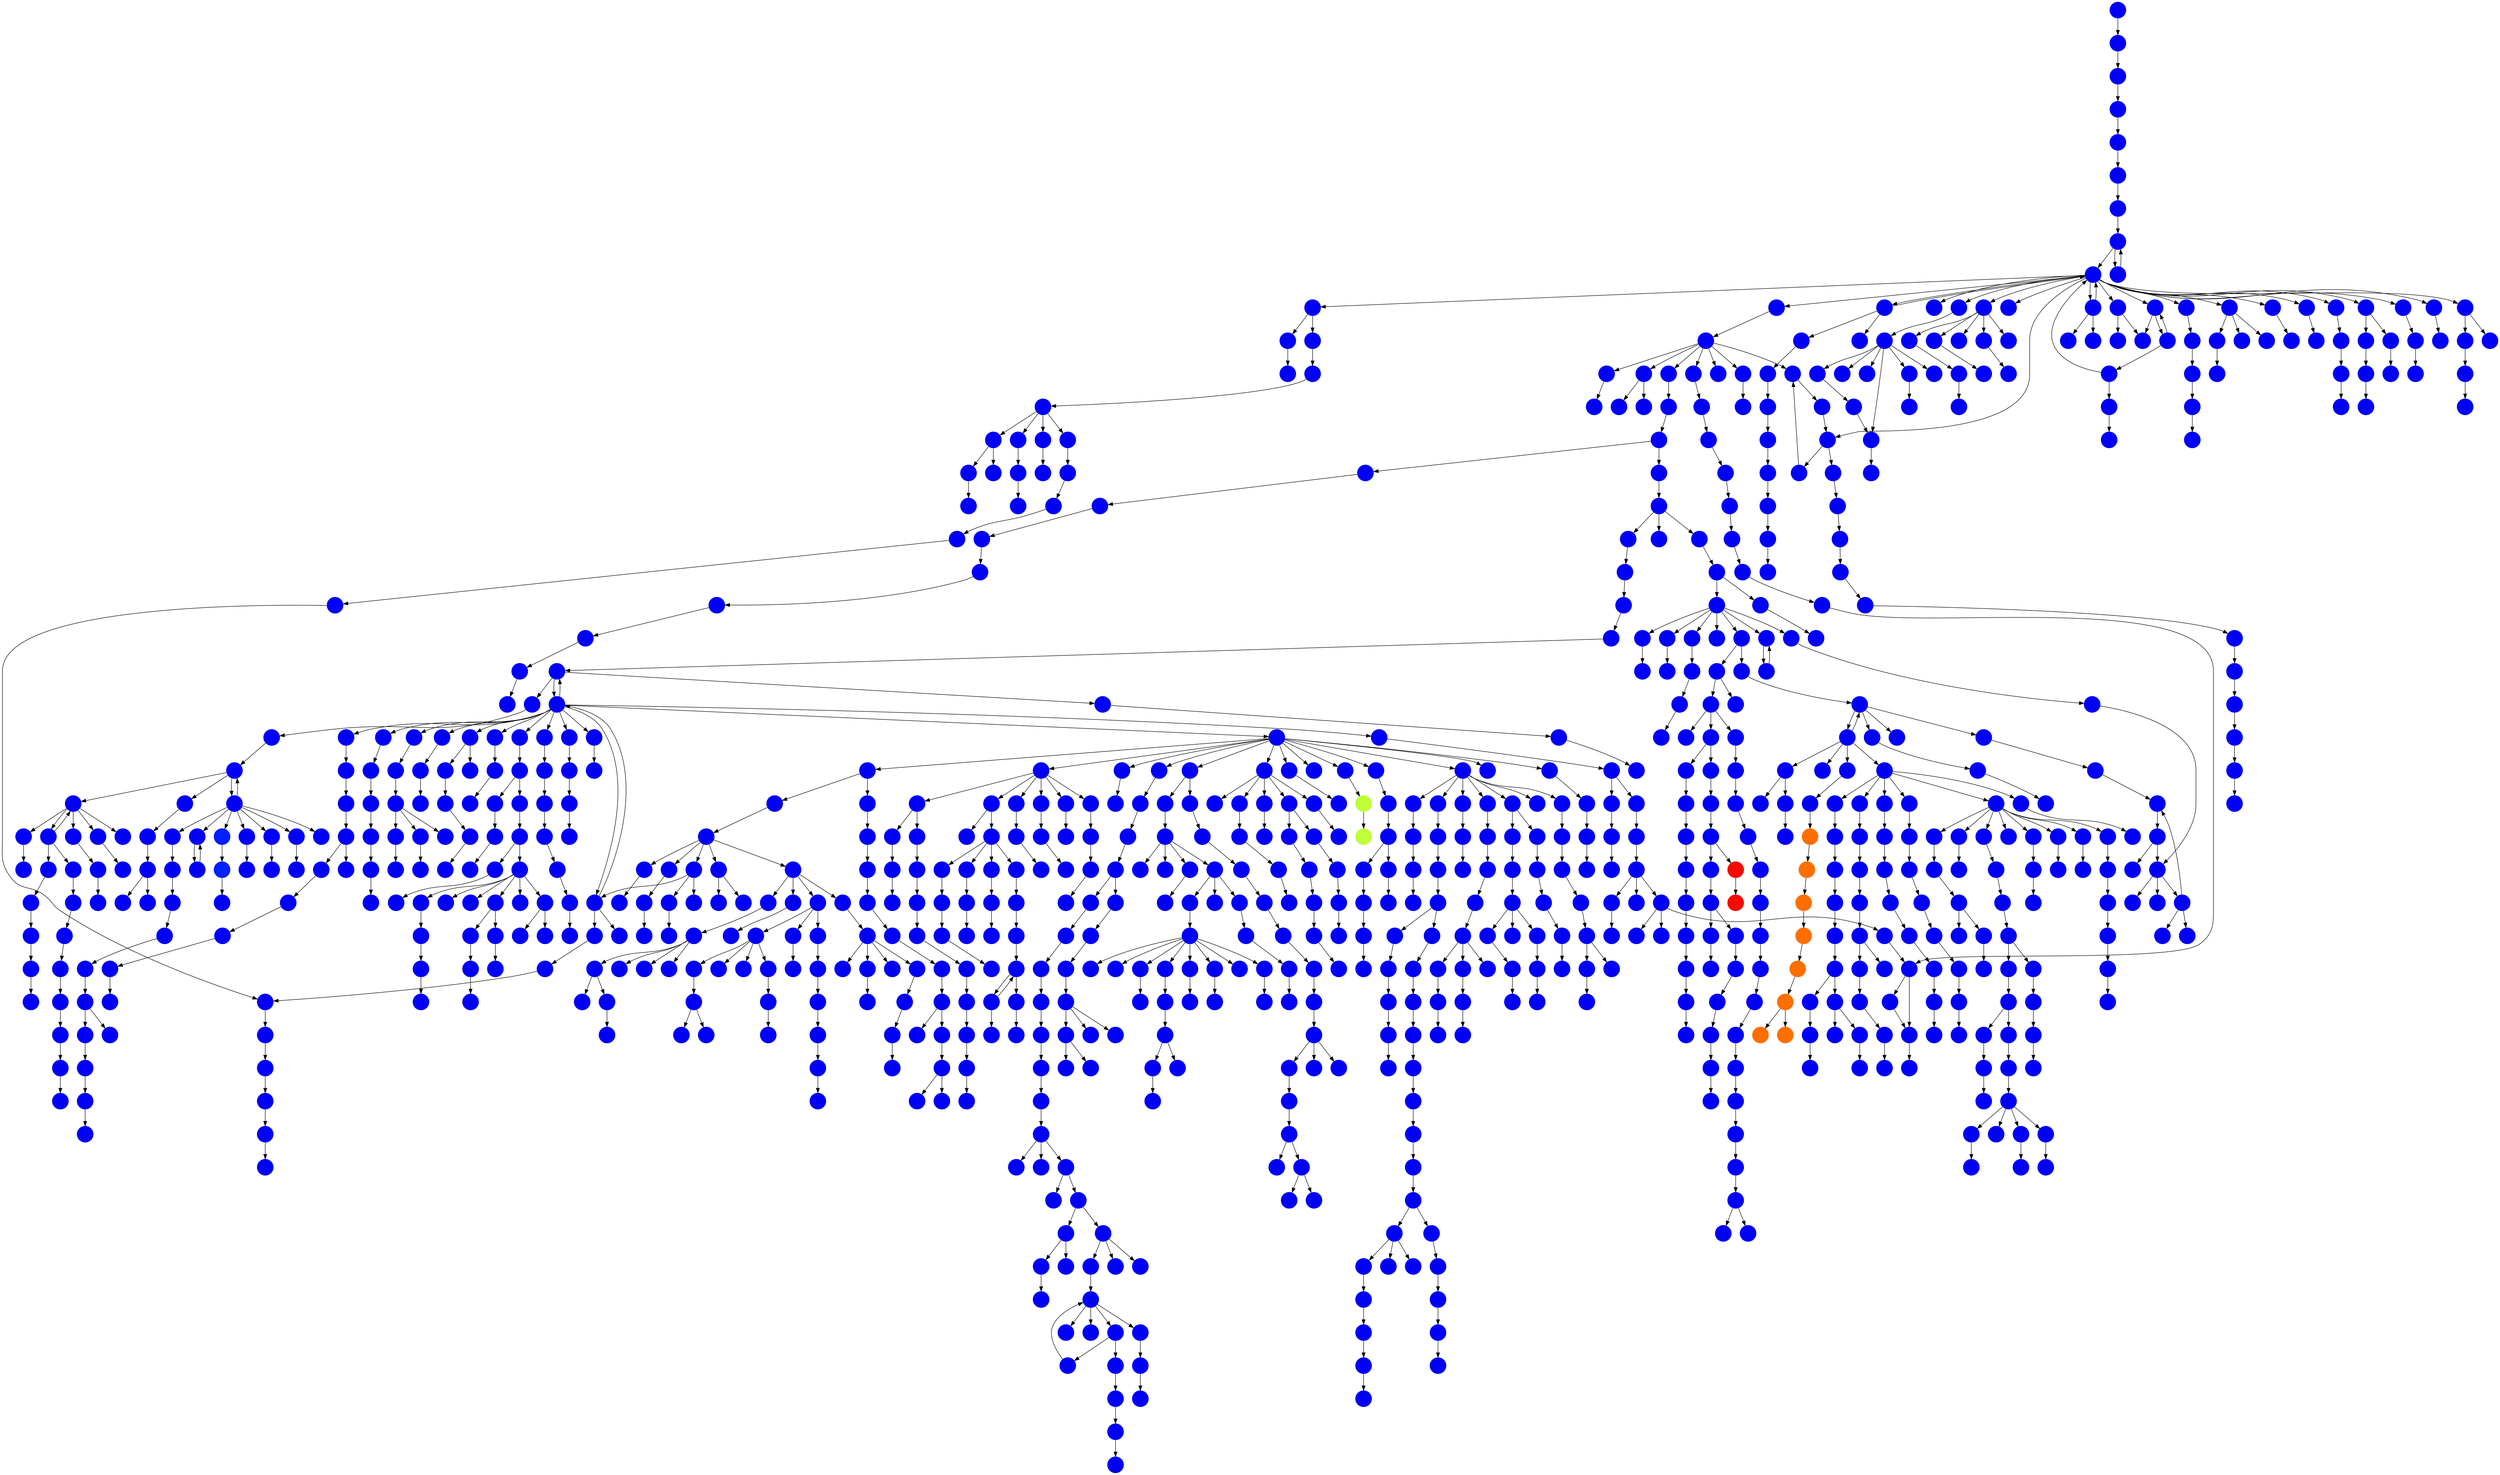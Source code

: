 digraph{
0 [tooltip = "D", penwidth = 0, style = filled, fillcolor = "#0000f6", shape = circle, label = ""]
1 [tooltip = "D", penwidth = 0, style = filled, fillcolor = "#0000f6", shape = circle, label = ""]
2 [tooltip = "D", penwidth = 0, style = filled, fillcolor = "#0000f6", shape = circle, label = ""]
3 [tooltip = "D", penwidth = 0, style = filled, fillcolor = "#0000f6", shape = circle, label = ""]
4 [tooltip = "D", penwidth = 0, style = filled, fillcolor = "#0000f6", shape = circle, label = ""]
5 [tooltip = "D", penwidth = 0, style = filled, fillcolor = "#0000f6", shape = circle, label = ""]
6 [tooltip = "D", penwidth = 0, style = filled, fillcolor = "#0000f6", shape = circle, label = ""]
7 [tooltip = "D", penwidth = 0, style = filled, fillcolor = "#0000f6", shape = circle, label = ""]
8 [tooltip = "D", penwidth = 0, style = filled, fillcolor = "#0000f6", shape = circle, label = ""]
9 [tooltip = "D", penwidth = 0, style = filled, fillcolor = "#0000f6", shape = circle, label = ""]
10 [tooltip = "D", penwidth = 0, style = filled, fillcolor = "#0000f6", shape = circle, label = ""]
11 [tooltip = "D", penwidth = 0, style = filled, fillcolor = "#0000f6", shape = circle, label = ""]
12 [tooltip = "D", penwidth = 0, style = filled, fillcolor = "#0000f6", shape = circle, label = ""]
13 [tooltip = "D", penwidth = 0, style = filled, fillcolor = "#0000f6", shape = circle, label = ""]
14 [tooltip = "D", penwidth = 0, style = filled, fillcolor = "#0000f6", shape = circle, label = ""]
15 [tooltip = "D", penwidth = 0, style = filled, fillcolor = "#0000f6", shape = circle, label = ""]
16 [tooltip = "D", penwidth = 0, style = filled, fillcolor = "#0000f6", shape = circle, label = ""]
17 [tooltip = "D", penwidth = 0, style = filled, fillcolor = "#0000f6", shape = circle, label = ""]
18 [tooltip = "D", penwidth = 0, style = filled, fillcolor = "#0000f6", shape = circle, label = ""]
19 [tooltip = "D", penwidth = 0, style = filled, fillcolor = "#0000f6", shape = circle, label = ""]
20 [tooltip = "D", penwidth = 0, style = filled, fillcolor = "#0000f6", shape = circle, label = ""]
21 [tooltip = "D", penwidth = 0, style = filled, fillcolor = "#0000f6", shape = circle, label = ""]
22 [tooltip = "D", penwidth = 0, style = filled, fillcolor = "#0000f6", shape = circle, label = ""]
23 [tooltip = "D", penwidth = 0, style = filled, fillcolor = "#0000f6", shape = circle, label = ""]
24 [tooltip = "D", penwidth = 0, style = filled, fillcolor = "#0000f6", shape = circle, label = ""]
25 [tooltip = "D", penwidth = 0, style = filled, fillcolor = "#0000f6", shape = circle, label = ""]
26 [tooltip = "D", penwidth = 0, style = filled, fillcolor = "#0000f6", shape = circle, label = ""]
27 [tooltip = "D", penwidth = 0, style = filled, fillcolor = "#0000f6", shape = circle, label = ""]
28 [tooltip = "D", penwidth = 0, style = filled, fillcolor = "#0000f6", shape = circle, label = ""]
29 [tooltip = "D", penwidth = 0, style = filled, fillcolor = "#0000f6", shape = circle, label = ""]
30 [tooltip = "D", penwidth = 0, style = filled, fillcolor = "#0000f6", shape = circle, label = ""]
31 [tooltip = "D", penwidth = 0, style = filled, fillcolor = "#0000f6", shape = circle, label = ""]
32 [tooltip = "D", penwidth = 0, style = filled, fillcolor = "#0000f6", shape = circle, label = ""]
33 [tooltip = "D", penwidth = 0, style = filled, fillcolor = "#0000f6", shape = circle, label = ""]
34 [tooltip = "D", penwidth = 0, style = filled, fillcolor = "#0000f6", shape = circle, label = ""]
35 [tooltip = "D", penwidth = 0, style = filled, fillcolor = "#0000f6", shape = circle, label = ""]
36 [tooltip = "D", penwidth = 0, style = filled, fillcolor = "#0000f6", shape = circle, label = ""]
37 [tooltip = "D", penwidth = 0, style = filled, fillcolor = "#0000f6", shape = circle, label = ""]
38 [tooltip = "D", penwidth = 0, style = filled, fillcolor = "#0000f6", shape = circle, label = ""]
39 [tooltip = "D", penwidth = 0, style = filled, fillcolor = "#0000f6", shape = circle, label = ""]
40 [tooltip = "D", penwidth = 0, style = filled, fillcolor = "#0000f6", shape = circle, label = ""]
41 [tooltip = "D", penwidth = 0, style = filled, fillcolor = "#0000f6", shape = circle, label = ""]
42 [tooltip = "D", penwidth = 0, style = filled, fillcolor = "#0000f6", shape = circle, label = ""]
43 [tooltip = "D", penwidth = 0, style = filled, fillcolor = "#0000f6", shape = circle, label = ""]
44 [tooltip = "D", penwidth = 0, style = filled, fillcolor = "#0000f6", shape = circle, label = ""]
45 [tooltip = "D", penwidth = 0, style = filled, fillcolor = "#0000f6", shape = circle, label = ""]
46 [tooltip = "D", penwidth = 0, style = filled, fillcolor = "#0000f6", shape = circle, label = ""]
47 [tooltip = "D", penwidth = 0, style = filled, fillcolor = "#0000f6", shape = circle, label = ""]
48 [tooltip = "D", penwidth = 0, style = filled, fillcolor = "#0000f6", shape = circle, label = ""]
49 [tooltip = "D", penwidth = 0, style = filled, fillcolor = "#0000f6", shape = circle, label = ""]
50 [tooltip = "D", penwidth = 0, style = filled, fillcolor = "#0000f6", shape = circle, label = ""]
51 [tooltip = "D", penwidth = 0, style = filled, fillcolor = "#0000f6", shape = circle, label = ""]
52 [tooltip = "D", penwidth = 0, style = filled, fillcolor = "#0000f6", shape = circle, label = ""]
53 [tooltip = "D", penwidth = 0, style = filled, fillcolor = "#0000f6", shape = circle, label = ""]
54 [tooltip = "D", penwidth = 0, style = filled, fillcolor = "#0000f6", shape = circle, label = ""]
55 [tooltip = "D", penwidth = 0, style = filled, fillcolor = "#0000f6", shape = circle, label = ""]
56 [tooltip = "D", penwidth = 0, style = filled, fillcolor = "#0000f6", shape = circle, label = ""]
57 [tooltip = "D", penwidth = 0, style = filled, fillcolor = "#0000f6", shape = circle, label = ""]
58 [tooltip = "D", penwidth = 0, style = filled, fillcolor = "#0000f6", shape = circle, label = ""]
59 [tooltip = "D", penwidth = 0, style = filled, fillcolor = "#0000f6", shape = circle, label = ""]
60 [tooltip = "D", penwidth = 0, style = filled, fillcolor = "#0000f6", shape = circle, label = ""]
61 [tooltip = "D", penwidth = 0, style = filled, fillcolor = "#0000f6", shape = circle, label = ""]
62 [tooltip = "D", penwidth = 0, style = filled, fillcolor = "#0000f6", shape = circle, label = ""]
63 [tooltip = "D", penwidth = 0, style = filled, fillcolor = "#0000f6", shape = circle, label = ""]
64 [tooltip = "D", penwidth = 0, style = filled, fillcolor = "#0000f6", shape = circle, label = ""]
65 [tooltip = "D", penwidth = 0, style = filled, fillcolor = "#0000f6", shape = circle, label = ""]
66 [tooltip = "D", penwidth = 0, style = filled, fillcolor = "#0000f6", shape = circle, label = ""]
67 [tooltip = "D", penwidth = 0, style = filled, fillcolor = "#0000f6", shape = circle, label = ""]
68 [tooltip = "D", penwidth = 0, style = filled, fillcolor = "#0000f6", shape = circle, label = ""]
69 [tooltip = "D", penwidth = 0, style = filled, fillcolor = "#0000f6", shape = circle, label = ""]
70 [tooltip = "D", penwidth = 0, style = filled, fillcolor = "#0000f6", shape = circle, label = ""]
71 [tooltip = "D", penwidth = 0, style = filled, fillcolor = "#0000f6", shape = circle, label = ""]
72 [tooltip = "D", penwidth = 0, style = filled, fillcolor = "#0000f6", shape = circle, label = ""]
73 [tooltip = "D", penwidth = 0, style = filled, fillcolor = "#0000f6", shape = circle, label = ""]
74 [tooltip = "D", penwidth = 0, style = filled, fillcolor = "#0000f6", shape = circle, label = ""]
75 [tooltip = "D", penwidth = 0, style = filled, fillcolor = "#0000f6", shape = circle, label = ""]
76 [tooltip = "D", penwidth = 0, style = filled, fillcolor = "#0000f6", shape = circle, label = ""]
77 [tooltip = "D", penwidth = 0, style = filled, fillcolor = "#0000f6", shape = circle, label = ""]
78 [tooltip = "D", penwidth = 0, style = filled, fillcolor = "#0000f6", shape = circle, label = ""]
79 [tooltip = "D", penwidth = 0, style = filled, fillcolor = "#0000f6", shape = circle, label = ""]
80 [tooltip = "D", penwidth = 0, style = filled, fillcolor = "#0000f6", shape = circle, label = ""]
81 [tooltip = "D", penwidth = 0, style = filled, fillcolor = "#0000f6", shape = circle, label = ""]
82 [tooltip = "D", penwidth = 0, style = filled, fillcolor = "#0000f6", shape = circle, label = ""]
83 [tooltip = "D", penwidth = 0, style = filled, fillcolor = "#0000f6", shape = circle, label = ""]
84 [tooltip = "D", penwidth = 0, style = filled, fillcolor = "#0000f6", shape = circle, label = ""]
85 [tooltip = "D", penwidth = 0, style = filled, fillcolor = "#0000f6", shape = circle, label = ""]
86 [tooltip = "D", penwidth = 0, style = filled, fillcolor = "#0000f6", shape = circle, label = ""]
87 [tooltip = "D", penwidth = 0, style = filled, fillcolor = "#0000f6", shape = circle, label = ""]
88 [tooltip = "D", penwidth = 0, style = filled, fillcolor = "#0000f6", shape = circle, label = ""]
89 [tooltip = "D", penwidth = 0, style = filled, fillcolor = "#0000f6", shape = circle, label = ""]
90 [tooltip = "D", penwidth = 0, style = filled, fillcolor = "#0000f6", shape = circle, label = ""]
91 [tooltip = "D", penwidth = 0, style = filled, fillcolor = "#0000f6", shape = circle, label = ""]
92 [tooltip = "D", penwidth = 0, style = filled, fillcolor = "#0000f6", shape = circle, label = ""]
93 [tooltip = "D", penwidth = 0, style = filled, fillcolor = "#0000f6", shape = circle, label = ""]
94 [tooltip = "D", penwidth = 0, style = filled, fillcolor = "#0000f6", shape = circle, label = ""]
95 [tooltip = "D", penwidth = 0, style = filled, fillcolor = "#0000f6", shape = circle, label = ""]
96 [tooltip = "D", penwidth = 0, style = filled, fillcolor = "#0000f6", shape = circle, label = ""]
97 [tooltip = "D", penwidth = 0, style = filled, fillcolor = "#0000f6", shape = circle, label = ""]
98 [tooltip = "D", penwidth = 0, style = filled, fillcolor = "#0000f6", shape = circle, label = ""]
99 [tooltip = "D", penwidth = 0, style = filled, fillcolor = "#0000f6", shape = circle, label = ""]
100 [tooltip = "D", penwidth = 0, style = filled, fillcolor = "#0000f6", shape = circle, label = ""]
101 [tooltip = "D", penwidth = 0, style = filled, fillcolor = "#0000f6", shape = circle, label = ""]
102 [tooltip = "D", penwidth = 0, style = filled, fillcolor = "#0000f6", shape = circle, label = ""]
103 [tooltip = "D", penwidth = 0, style = filled, fillcolor = "#0000f6", shape = circle, label = ""]
104 [tooltip = "D", penwidth = 0, style = filled, fillcolor = "#0000f6", shape = circle, label = ""]
105 [tooltip = "D", penwidth = 0, style = filled, fillcolor = "#0000f6", shape = circle, label = ""]
106 [tooltip = "D", penwidth = 0, style = filled, fillcolor = "#0000f6", shape = circle, label = ""]
107 [tooltip = "D", penwidth = 0, style = filled, fillcolor = "#0000f6", shape = circle, label = ""]
108 [tooltip = "D", penwidth = 0, style = filled, fillcolor = "#0000f6", shape = circle, label = ""]
109 [tooltip = "D", penwidth = 0, style = filled, fillcolor = "#0000f6", shape = circle, label = ""]
110 [tooltip = "D", penwidth = 0, style = filled, fillcolor = "#0000f6", shape = circle, label = ""]
111 [tooltip = "D", penwidth = 0, style = filled, fillcolor = "#0000f6", shape = circle, label = ""]
112 [tooltip = "D", penwidth = 0, style = filled, fillcolor = "#0000f6", shape = circle, label = ""]
113 [tooltip = "D", penwidth = 0, style = filled, fillcolor = "#0000f6", shape = circle, label = ""]
114 [tooltip = "D", penwidth = 0, style = filled, fillcolor = "#0000f6", shape = circle, label = ""]
115 [tooltip = "D", penwidth = 0, style = filled, fillcolor = "#0000f6", shape = circle, label = ""]
116 [tooltip = "D", penwidth = 0, style = filled, fillcolor = "#0000f6", shape = circle, label = ""]
117 [tooltip = "D", penwidth = 0, style = filled, fillcolor = "#0000f6", shape = circle, label = ""]
118 [tooltip = "D", penwidth = 0, style = filled, fillcolor = "#0000f6", shape = circle, label = ""]
119 [tooltip = "D", penwidth = 0, style = filled, fillcolor = "#0000f6", shape = circle, label = ""]
120 [tooltip = "D", penwidth = 0, style = filled, fillcolor = "#0000f6", shape = circle, label = ""]
121 [tooltip = "D", penwidth = 0, style = filled, fillcolor = "#0000f6", shape = circle, label = ""]
122 [tooltip = "D", penwidth = 0, style = filled, fillcolor = "#0000f6", shape = circle, label = ""]
123 [tooltip = "D", penwidth = 0, style = filled, fillcolor = "#0000f6", shape = circle, label = ""]
124 [tooltip = "D", penwidth = 0, style = filled, fillcolor = "#0000f6", shape = circle, label = ""]
125 [tooltip = "D", penwidth = 0, style = filled, fillcolor = "#0000f6", shape = circle, label = ""]
126 [tooltip = "D", penwidth = 0, style = filled, fillcolor = "#0000f6", shape = circle, label = ""]
127 [tooltip = "D", penwidth = 0, style = filled, fillcolor = "#0000f6", shape = circle, label = ""]
128 [tooltip = "D", penwidth = 0, style = filled, fillcolor = "#0000f6", shape = circle, label = ""]
129 [tooltip = "D", penwidth = 0, style = filled, fillcolor = "#0000f6", shape = circle, label = ""]
130 [tooltip = "D", penwidth = 0, style = filled, fillcolor = "#0000f6", shape = circle, label = ""]
131 [tooltip = "D", penwidth = 0, style = filled, fillcolor = "#0000f6", shape = circle, label = ""]
132 [tooltip = "D", penwidth = 0, style = filled, fillcolor = "#0000f6", shape = circle, label = ""]
133 [tooltip = "D", penwidth = 0, style = filled, fillcolor = "#0000f6", shape = circle, label = ""]
134 [tooltip = "D", penwidth = 0, style = filled, fillcolor = "#0000f6", shape = circle, label = ""]
135 [tooltip = "D", penwidth = 0, style = filled, fillcolor = "#0000f6", shape = circle, label = ""]
136 [tooltip = "D", penwidth = 0, style = filled, fillcolor = "#0000f6", shape = circle, label = ""]
137 [tooltip = "D", penwidth = 0, style = filled, fillcolor = "#0000f6", shape = circle, label = ""]
138 [tooltip = "D", penwidth = 0, style = filled, fillcolor = "#0000f6", shape = circle, label = ""]
139 [tooltip = "D", penwidth = 0, style = filled, fillcolor = "#0000f6", shape = circle, label = ""]
140 [tooltip = "D", penwidth = 0, style = filled, fillcolor = "#0000f6", shape = circle, label = ""]
141 [tooltip = "D", penwidth = 0, style = filled, fillcolor = "#0000f6", shape = circle, label = ""]
142 [tooltip = "D", penwidth = 0, style = filled, fillcolor = "#0000f6", shape = circle, label = ""]
143 [tooltip = "D", penwidth = 0, style = filled, fillcolor = "#0000f6", shape = circle, label = ""]
144 [tooltip = "D", penwidth = 0, style = filled, fillcolor = "#0000f6", shape = circle, label = ""]
145 [tooltip = "D", penwidth = 0, style = filled, fillcolor = "#0000f6", shape = circle, label = ""]
146 [tooltip = "D", penwidth = 0, style = filled, fillcolor = "#0000f6", shape = circle, label = ""]
147 [tooltip = "D", penwidth = 0, style = filled, fillcolor = "#0000f6", shape = circle, label = ""]
148 [tooltip = "D", penwidth = 0, style = filled, fillcolor = "#0000f6", shape = circle, label = ""]
149 [tooltip = "D", penwidth = 0, style = filled, fillcolor = "#0000f6", shape = circle, label = ""]
150 [tooltip = "D", penwidth = 0, style = filled, fillcolor = "#0000f6", shape = circle, label = ""]
151 [tooltip = "D", penwidth = 0, style = filled, fillcolor = "#0000f6", shape = circle, label = ""]
152 [tooltip = "D", penwidth = 0, style = filled, fillcolor = "#0000f6", shape = circle, label = ""]
153 [tooltip = "D", penwidth = 0, style = filled, fillcolor = "#0000f6", shape = circle, label = ""]
154 [tooltip = "D", penwidth = 0, style = filled, fillcolor = "#0000f6", shape = circle, label = ""]
155 [tooltip = "D", penwidth = 0, style = filled, fillcolor = "#0000f6", shape = circle, label = ""]
156 [tooltip = "D", penwidth = 0, style = filled, fillcolor = "#0000f6", shape = circle, label = ""]
157 [tooltip = "D", penwidth = 0, style = filled, fillcolor = "#0000f6", shape = circle, label = ""]
158 [tooltip = "D", penwidth = 0, style = filled, fillcolor = "#0000f6", shape = circle, label = ""]
159 [tooltip = "D", penwidth = 0, style = filled, fillcolor = "#0000f6", shape = circle, label = ""]
160 [tooltip = "D", penwidth = 0, style = filled, fillcolor = "#0000f6", shape = circle, label = ""]
161 [tooltip = "D", penwidth = 0, style = filled, fillcolor = "#0000f6", shape = circle, label = ""]
162 [tooltip = "D", penwidth = 0, style = filled, fillcolor = "#0000f6", shape = circle, label = ""]
163 [tooltip = "D", penwidth = 0, style = filled, fillcolor = "#0000f6", shape = circle, label = ""]
164 [tooltip = "D", penwidth = 0, style = filled, fillcolor = "#0000f6", shape = circle, label = ""]
165 [tooltip = "D", penwidth = 0, style = filled, fillcolor = "#0000f6", shape = circle, label = ""]
166 [tooltip = "D", penwidth = 0, style = filled, fillcolor = "#0000f6", shape = circle, label = ""]
167 [tooltip = "D", penwidth = 0, style = filled, fillcolor = "#0000f6", shape = circle, label = ""]
168 [tooltip = "D", penwidth = 0, style = filled, fillcolor = "#0000f6", shape = circle, label = ""]
169 [tooltip = "D", penwidth = 0, style = filled, fillcolor = "#0000f6", shape = circle, label = ""]
170 [tooltip = "D", penwidth = 0, style = filled, fillcolor = "#0000f6", shape = circle, label = ""]
171 [tooltip = "D", penwidth = 0, style = filled, fillcolor = "#0000f6", shape = circle, label = ""]
172 [tooltip = "D", penwidth = 0, style = filled, fillcolor = "#0000f6", shape = circle, label = ""]
173 [tooltip = "D", penwidth = 0, style = filled, fillcolor = "#0000f6", shape = circle, label = ""]
174 [tooltip = "D", penwidth = 0, style = filled, fillcolor = "#0000f6", shape = circle, label = ""]
175 [tooltip = "D", penwidth = 0, style = filled, fillcolor = "#0000f6", shape = circle, label = ""]
176 [tooltip = "D", penwidth = 0, style = filled, fillcolor = "#0000f6", shape = circle, label = ""]
177 [tooltip = "D", penwidth = 0, style = filled, fillcolor = "#0000f6", shape = circle, label = ""]
178 [tooltip = "D", penwidth = 0, style = filled, fillcolor = "#0000f6", shape = circle, label = ""]
179 [tooltip = "D", penwidth = 0, style = filled, fillcolor = "#0000f6", shape = circle, label = ""]
180 [tooltip = "D", penwidth = 0, style = filled, fillcolor = "#0000f6", shape = circle, label = ""]
181 [tooltip = "D", penwidth = 0, style = filled, fillcolor = "#0000f6", shape = circle, label = ""]
182 [tooltip = "D", penwidth = 0, style = filled, fillcolor = "#0000f6", shape = circle, label = ""]
183 [tooltip = "D", penwidth = 0, style = filled, fillcolor = "#0000f6", shape = circle, label = ""]
184 [tooltip = "D", penwidth = 0, style = filled, fillcolor = "#0000f6", shape = circle, label = ""]
185 [tooltip = "D", penwidth = 0, style = filled, fillcolor = "#0000f6", shape = circle, label = ""]
186 [tooltip = "D", penwidth = 0, style = filled, fillcolor = "#0000f6", shape = circle, label = ""]
187 [tooltip = "D", penwidth = 0, style = filled, fillcolor = "#0000f6", shape = circle, label = ""]
188 [tooltip = "D", penwidth = 0, style = filled, fillcolor = "#0000f6", shape = circle, label = ""]
189 [tooltip = "D", penwidth = 0, style = filled, fillcolor = "#0000f6", shape = circle, label = ""]
190 [tooltip = "D", penwidth = 0, style = filled, fillcolor = "#0000f6", shape = circle, label = ""]
191 [tooltip = "D", penwidth = 0, style = filled, fillcolor = "#0000f6", shape = circle, label = ""]
192 [tooltip = "D", penwidth = 0, style = filled, fillcolor = "#0000f6", shape = circle, label = ""]
193 [tooltip = "D", penwidth = 0, style = filled, fillcolor = "#0000f6", shape = circle, label = ""]
194 [tooltip = "D", penwidth = 0, style = filled, fillcolor = "#0000f6", shape = circle, label = ""]
195 [tooltip = "D", penwidth = 0, style = filled, fillcolor = "#0000f6", shape = circle, label = ""]
196 [tooltip = "D", penwidth = 0, style = filled, fillcolor = "#0000f6", shape = circle, label = ""]
197 [tooltip = "D", penwidth = 0, style = filled, fillcolor = "#0000f6", shape = circle, label = ""]
198 [tooltip = "D", penwidth = 0, style = filled, fillcolor = "#0000f6", shape = circle, label = ""]
199 [tooltip = "D", penwidth = 0, style = filled, fillcolor = "#0000f6", shape = circle, label = ""]
200 [tooltip = "D", penwidth = 0, style = filled, fillcolor = "#0000f6", shape = circle, label = ""]
201 [tooltip = "D", penwidth = 0, style = filled, fillcolor = "#0000f6", shape = circle, label = ""]
202 [tooltip = "D", penwidth = 0, style = filled, fillcolor = "#0000f6", shape = circle, label = ""]
203 [tooltip = "D", penwidth = 0, style = filled, fillcolor = "#0000f6", shape = circle, label = ""]
204 [tooltip = "D", penwidth = 0, style = filled, fillcolor = "#0000f6", shape = circle, label = ""]
205 [tooltip = "D", penwidth = 0, style = filled, fillcolor = "#0000f6", shape = circle, label = ""]
206 [tooltip = "D", penwidth = 0, style = filled, fillcolor = "#0000f6", shape = circle, label = ""]
207 [tooltip = "D", penwidth = 0, style = filled, fillcolor = "#0000f6", shape = circle, label = ""]
208 [tooltip = "D", penwidth = 0, style = filled, fillcolor = "#0000f6", shape = circle, label = ""]
209 [tooltip = "D", penwidth = 0, style = filled, fillcolor = "#0000f6", shape = circle, label = ""]
210 [tooltip = "D", penwidth = 0, style = filled, fillcolor = "#0000f6", shape = circle, label = ""]
211 [tooltip = "D", penwidth = 0, style = filled, fillcolor = "#0000f6", shape = circle, label = ""]
212 [tooltip = "D", penwidth = 0, style = filled, fillcolor = "#0000f6", shape = circle, label = ""]
213 [tooltip = "D", penwidth = 0, style = filled, fillcolor = "#0000f6", shape = circle, label = ""]
214 [tooltip = "D", penwidth = 0, style = filled, fillcolor = "#0000f6", shape = circle, label = ""]
215 [tooltip = "D", penwidth = 0, style = filled, fillcolor = "#0000f6", shape = circle, label = ""]
216 [tooltip = "D", penwidth = 0, style = filled, fillcolor = "#0000f6", shape = circle, label = ""]
217 [tooltip = "D", penwidth = 0, style = filled, fillcolor = "#0000f6", shape = circle, label = ""]
218 [tooltip = "D", penwidth = 0, style = filled, fillcolor = "#0000f6", shape = circle, label = ""]
219 [tooltip = "D", penwidth = 0, style = filled, fillcolor = "#0000f6", shape = circle, label = ""]
220 [tooltip = "D", penwidth = 0, style = filled, fillcolor = "#0000f6", shape = circle, label = ""]
221 [tooltip = "D", penwidth = 0, style = filled, fillcolor = "#0000f6", shape = circle, label = ""]
222 [tooltip = "D", penwidth = 0, style = filled, fillcolor = "#0000f6", shape = circle, label = ""]
223 [tooltip = "D", penwidth = 0, style = filled, fillcolor = "#0000f6", shape = circle, label = ""]
224 [tooltip = "D", penwidth = 0, style = filled, fillcolor = "#0000f6", shape = circle, label = ""]
225 [tooltip = "D", penwidth = 0, style = filled, fillcolor = "#0000f6", shape = circle, label = ""]
226 [tooltip = "D", penwidth = 0, style = filled, fillcolor = "#0000f6", shape = circle, label = ""]
227 [tooltip = "D", penwidth = 0, style = filled, fillcolor = "#0000f6", shape = circle, label = ""]
228 [tooltip = "D", penwidth = 0, style = filled, fillcolor = "#0000f6", shape = circle, label = ""]
229 [tooltip = "D", penwidth = 0, style = filled, fillcolor = "#0000f6", shape = circle, label = ""]
230 [tooltip = "D", penwidth = 0, style = filled, fillcolor = "#0000f6", shape = circle, label = ""]
231 [tooltip = "D", penwidth = 0, style = filled, fillcolor = "#0000f6", shape = circle, label = ""]
232 [tooltip = "D", penwidth = 0, style = filled, fillcolor = "#0000f6", shape = circle, label = ""]
233 [tooltip = "D", penwidth = 0, style = filled, fillcolor = "#0000f6", shape = circle, label = ""]
234 [tooltip = "D", penwidth = 0, style = filled, fillcolor = "#0000f6", shape = circle, label = ""]
235 [tooltip = "D", penwidth = 0, style = filled, fillcolor = "#0000f6", shape = circle, label = ""]
236 [tooltip = "D", penwidth = 0, style = filled, fillcolor = "#0000f6", shape = circle, label = ""]
237 [tooltip = "D", penwidth = 0, style = filled, fillcolor = "#0000f6", shape = circle, label = ""]
238 [tooltip = "D", penwidth = 0, style = filled, fillcolor = "#0000f6", shape = circle, label = ""]
239 [tooltip = "D", penwidth = 0, style = filled, fillcolor = "#0000f6", shape = circle, label = ""]
240 [tooltip = "D", penwidth = 0, style = filled, fillcolor = "#0000f6", shape = circle, label = ""]
241 [tooltip = "D", penwidth = 0, style = filled, fillcolor = "#0000f6", shape = circle, label = ""]
242 [tooltip = "D", penwidth = 0, style = filled, fillcolor = "#0000f6", shape = circle, label = ""]
243 [tooltip = "D", penwidth = 0, style = filled, fillcolor = "#0000f6", shape = circle, label = ""]
244 [tooltip = "D", penwidth = 0, style = filled, fillcolor = "#0000f6", shape = circle, label = ""]
245 [tooltip = "D", penwidth = 0, style = filled, fillcolor = "#0000f6", shape = circle, label = ""]
246 [tooltip = "D", penwidth = 0, style = filled, fillcolor = "#0000f6", shape = circle, label = ""]
247 [tooltip = "D", penwidth = 0, style = filled, fillcolor = "#0000f6", shape = circle, label = ""]
248 [tooltip = "D", penwidth = 0, style = filled, fillcolor = "#0000f6", shape = circle, label = ""]
249 [tooltip = "D", penwidth = 0, style = filled, fillcolor = "#0000f6", shape = circle, label = ""]
250 [tooltip = "D", penwidth = 0, style = filled, fillcolor = "#0000f6", shape = circle, label = ""]
251 [tooltip = "D", penwidth = 0, style = filled, fillcolor = "#0000f6", shape = circle, label = ""]
252 [tooltip = "D", penwidth = 0, style = filled, fillcolor = "#0000f6", shape = circle, label = ""]
253 [tooltip = "D", penwidth = 0, style = filled, fillcolor = "#0000f6", shape = circle, label = ""]
254 [tooltip = "D", penwidth = 0, style = filled, fillcolor = "#0000f6", shape = circle, label = ""]
255 [tooltip = "D", penwidth = 0, style = filled, fillcolor = "#0000f6", shape = circle, label = ""]
256 [tooltip = "D", penwidth = 0, style = filled, fillcolor = "#0000f6", shape = circle, label = ""]
257 [tooltip = "D", penwidth = 0, style = filled, fillcolor = "#0000f6", shape = circle, label = ""]
258 [tooltip = "D", penwidth = 0, style = filled, fillcolor = "#0000f6", shape = circle, label = ""]
259 [tooltip = "D", penwidth = 0, style = filled, fillcolor = "#0000f6", shape = circle, label = ""]
260 [tooltip = "D", penwidth = 0, style = filled, fillcolor = "#0000f6", shape = circle, label = ""]
261 [tooltip = "D", penwidth = 0, style = filled, fillcolor = "#0000f6", shape = circle, label = ""]
262 [tooltip = "D", penwidth = 0, style = filled, fillcolor = "#0000f6", shape = circle, label = ""]
263 [tooltip = "D", penwidth = 0, style = filled, fillcolor = "#0000f6", shape = circle, label = ""]
264 [tooltip = "D", penwidth = 0, style = filled, fillcolor = "#0000f6", shape = circle, label = ""]
265 [tooltip = "D", penwidth = 0, style = filled, fillcolor = "#0000f6", shape = circle, label = ""]
266 [tooltip = "D", penwidth = 0, style = filled, fillcolor = "#0000f6", shape = circle, label = ""]
267 [tooltip = "D", penwidth = 0, style = filled, fillcolor = "#0000f6", shape = circle, label = ""]
268 [tooltip = "D", penwidth = 0, style = filled, fillcolor = "#0000f6", shape = circle, label = ""]
269 [tooltip = "D", penwidth = 0, style = filled, fillcolor = "#0000f6", shape = circle, label = ""]
270 [tooltip = "D", penwidth = 0, style = filled, fillcolor = "#0000f6", shape = circle, label = ""]
271 [tooltip = "D", penwidth = 0, style = filled, fillcolor = "#0000f6", shape = circle, label = ""]
272 [tooltip = "D", penwidth = 0, style = filled, fillcolor = "#0000f6", shape = circle, label = ""]
273 [tooltip = "D", penwidth = 0, style = filled, fillcolor = "#0000f6", shape = circle, label = ""]
274 [tooltip = "D", penwidth = 0, style = filled, fillcolor = "#0000f6", shape = circle, label = ""]
275 [tooltip = "D", penwidth = 0, style = filled, fillcolor = "#0000f6", shape = circle, label = ""]
276 [tooltip = "E", penwidth = 0, style = filled, fillcolor = "#0020ff", shape = circle, label = ""]
277 [tooltip = "D", penwidth = 0, style = filled, fillcolor = "#0000f6", shape = circle, label = ""]
278 [tooltip = "D", penwidth = 0, style = filled, fillcolor = "#0000f6", shape = circle, label = ""]
279 [tooltip = "D", penwidth = 0, style = filled, fillcolor = "#0000f6", shape = circle, label = ""]
280 [tooltip = "D", penwidth = 0, style = filled, fillcolor = "#0000f6", shape = circle, label = ""]
281 [tooltip = "D", penwidth = 0, style = filled, fillcolor = "#0000f6", shape = circle, label = ""]
282 [tooltip = "D", penwidth = 0, style = filled, fillcolor = "#0000f6", shape = circle, label = ""]
283 [tooltip = "D", penwidth = 0, style = filled, fillcolor = "#0000f6", shape = circle, label = ""]
284 [tooltip = "D", penwidth = 0, style = filled, fillcolor = "#0000f6", shape = circle, label = ""]
285 [tooltip = "D", penwidth = 0, style = filled, fillcolor = "#0000f6", shape = circle, label = ""]
286 [tooltip = "D", penwidth = 0, style = filled, fillcolor = "#0000f6", shape = circle, label = ""]
287 [tooltip = "D", penwidth = 0, style = filled, fillcolor = "#0000f6", shape = circle, label = ""]
288 [tooltip = "D", penwidth = 0, style = filled, fillcolor = "#0000f6", shape = circle, label = ""]
289 [tooltip = "D", penwidth = 0, style = filled, fillcolor = "#0000f6", shape = circle, label = ""]
290 [tooltip = "D", penwidth = 0, style = filled, fillcolor = "#0000f6", shape = circle, label = ""]
291 [tooltip = "D", penwidth = 0, style = filled, fillcolor = "#0000f6", shape = circle, label = ""]
292 [tooltip = "D", penwidth = 0, style = filled, fillcolor = "#0000f6", shape = circle, label = ""]
293 [tooltip = "D", penwidth = 0, style = filled, fillcolor = "#0000f6", shape = circle, label = ""]
294 [tooltip = "D", penwidth = 0, style = filled, fillcolor = "#0000f6", shape = circle, label = ""]
295 [tooltip = "D", penwidth = 0, style = filled, fillcolor = "#0000f6", shape = circle, label = ""]
296 [tooltip = "D", penwidth = 0, style = filled, fillcolor = "#0000f6", shape = circle, label = ""]
297 [tooltip = "D", penwidth = 0, style = filled, fillcolor = "#0000f6", shape = circle, label = ""]
298 [tooltip = "D", penwidth = 0, style = filled, fillcolor = "#0000f6", shape = circle, label = ""]
299 [tooltip = "D", penwidth = 0, style = filled, fillcolor = "#0000f6", shape = circle, label = ""]
300 [tooltip = "D", penwidth = 0, style = filled, fillcolor = "#0000f6", shape = circle, label = ""]
301 [tooltip = "D", penwidth = 0, style = filled, fillcolor = "#0000f6", shape = circle, label = ""]
302 [tooltip = "D", penwidth = 0, style = filled, fillcolor = "#0000f6", shape = circle, label = ""]
303 [tooltip = "D", penwidth = 0, style = filled, fillcolor = "#0000f6", shape = circle, label = ""]
304 [tooltip = "D", penwidth = 0, style = filled, fillcolor = "#0000f6", shape = circle, label = ""]
305 [tooltip = "D", penwidth = 0, style = filled, fillcolor = "#0000f6", shape = circle, label = ""]
306 [tooltip = "D", penwidth = 0, style = filled, fillcolor = "#0000f6", shape = circle, label = ""]
307 [tooltip = "D", penwidth = 0, style = filled, fillcolor = "#0000f6", shape = circle, label = ""]
308 [tooltip = "D", penwidth = 0, style = filled, fillcolor = "#0000f6", shape = circle, label = ""]
309 [tooltip = "D", penwidth = 0, style = filled, fillcolor = "#0000f6", shape = circle, label = ""]
310 [tooltip = "D", penwidth = 0, style = filled, fillcolor = "#0000f6", shape = circle, label = ""]
311 [tooltip = "D", penwidth = 0, style = filled, fillcolor = "#0000f6", shape = circle, label = ""]
312 [tooltip = "D", penwidth = 0, style = filled, fillcolor = "#0000f6", shape = circle, label = ""]
313 [tooltip = "D", penwidth = 0, style = filled, fillcolor = "#0000f6", shape = circle, label = ""]
314 [tooltip = "D", penwidth = 0, style = filled, fillcolor = "#0000f6", shape = circle, label = ""]
315 [tooltip = "D", penwidth = 0, style = filled, fillcolor = "#0000f6", shape = circle, label = ""]
316 [tooltip = "D", penwidth = 0, style = filled, fillcolor = "#0000f6", shape = circle, label = ""]
317 [tooltip = "D", penwidth = 0, style = filled, fillcolor = "#0000f6", shape = circle, label = ""]
318 [tooltip = "D", penwidth = 0, style = filled, fillcolor = "#0000f6", shape = circle, label = ""]
319 [tooltip = "D", penwidth = 0, style = filled, fillcolor = "#0000f6", shape = circle, label = ""]
320 [tooltip = "D", penwidth = 0, style = filled, fillcolor = "#0000f6", shape = circle, label = ""]
321 [tooltip = "D", penwidth = 0, style = filled, fillcolor = "#0000f6", shape = circle, label = ""]
322 [tooltip = "D", penwidth = 0, style = filled, fillcolor = "#0000f6", shape = circle, label = ""]
323 [tooltip = "D", penwidth = 0, style = filled, fillcolor = "#0000f6", shape = circle, label = ""]
324 [tooltip = "D", penwidth = 0, style = filled, fillcolor = "#0000f6", shape = circle, label = ""]
325 [tooltip = "D", penwidth = 0, style = filled, fillcolor = "#0000f6", shape = circle, label = ""]
326 [tooltip = "D", penwidth = 0, style = filled, fillcolor = "#0000f6", shape = circle, label = ""]
327 [tooltip = "D", penwidth = 0, style = filled, fillcolor = "#0000f6", shape = circle, label = ""]
328 [tooltip = "D", penwidth = 0, style = filled, fillcolor = "#0000f6", shape = circle, label = ""]
329 [tooltip = "D", penwidth = 0, style = filled, fillcolor = "#0000f6", shape = circle, label = ""]
330 [tooltip = "D", penwidth = 0, style = filled, fillcolor = "#0000f6", shape = circle, label = ""]
331 [tooltip = "D", penwidth = 0, style = filled, fillcolor = "#0000f6", shape = circle, label = ""]
332 [tooltip = "D", penwidth = 0, style = filled, fillcolor = "#0000f6", shape = circle, label = ""]
333 [tooltip = "D", penwidth = 0, style = filled, fillcolor = "#0000f6", shape = circle, label = ""]
334 [tooltip = "D", penwidth = 0, style = filled, fillcolor = "#0000f6", shape = circle, label = ""]
335 [tooltip = "D", penwidth = 0, style = filled, fillcolor = "#0000f6", shape = circle, label = ""]
336 [tooltip = "D", penwidth = 0, style = filled, fillcolor = "#0000f6", shape = circle, label = ""]
337 [tooltip = "D", penwidth = 0, style = filled, fillcolor = "#0000f6", shape = circle, label = ""]
338 [tooltip = "D", penwidth = 0, style = filled, fillcolor = "#0000f6", shape = circle, label = ""]
339 [tooltip = "D", penwidth = 0, style = filled, fillcolor = "#0000f6", shape = circle, label = ""]
340 [tooltip = "D", penwidth = 0, style = filled, fillcolor = "#0000f6", shape = circle, label = ""]
341 [tooltip = "D", penwidth = 0, style = filled, fillcolor = "#0000f6", shape = circle, label = ""]
342 [tooltip = "D", penwidth = 0, style = filled, fillcolor = "#0000f6", shape = circle, label = ""]
343 [tooltip = "D", penwidth = 0, style = filled, fillcolor = "#0000f6", shape = circle, label = ""]
344 [tooltip = "D", penwidth = 0, style = filled, fillcolor = "#0000f6", shape = circle, label = ""]
345 [tooltip = "D", penwidth = 0, style = filled, fillcolor = "#0000f6", shape = circle, label = ""]
346 [tooltip = "D", penwidth = 0, style = filled, fillcolor = "#0000f6", shape = circle, label = ""]
347 [tooltip = "D", penwidth = 0, style = filled, fillcolor = "#0000f6", shape = circle, label = ""]
348 [tooltip = "D", penwidth = 0, style = filled, fillcolor = "#0000f6", shape = circle, label = ""]
349 [tooltip = "D", penwidth = 0, style = filled, fillcolor = "#0000f6", shape = circle, label = ""]
350 [tooltip = "D", penwidth = 0, style = filled, fillcolor = "#0000f6", shape = circle, label = ""]
351 [tooltip = "D", penwidth = 0, style = filled, fillcolor = "#0000f6", shape = circle, label = ""]
352 [tooltip = "D", penwidth = 0, style = filled, fillcolor = "#0000f6", shape = circle, label = ""]
353 [tooltip = "D", penwidth = 0, style = filled, fillcolor = "#0000f6", shape = circle, label = ""]
354 [tooltip = "D", penwidth = 0, style = filled, fillcolor = "#0000f6", shape = circle, label = ""]
355 [tooltip = "D", penwidth = 0, style = filled, fillcolor = "#0000f6", shape = circle, label = ""]
356 [tooltip = "D", penwidth = 0, style = filled, fillcolor = "#0000f6", shape = circle, label = ""]
357 [tooltip = "D", penwidth = 0, style = filled, fillcolor = "#0000f6", shape = circle, label = ""]
358 [tooltip = "D", penwidth = 0, style = filled, fillcolor = "#0000f6", shape = circle, label = ""]
359 [tooltip = "D", penwidth = 0, style = filled, fillcolor = "#0000f6", shape = circle, label = ""]
360 [tooltip = "D", penwidth = 0, style = filled, fillcolor = "#0000f6", shape = circle, label = ""]
361 [tooltip = "D", penwidth = 0, style = filled, fillcolor = "#0000f6", shape = circle, label = ""]
362 [tooltip = "D", penwidth = 0, style = filled, fillcolor = "#0000f6", shape = circle, label = ""]
363 [tooltip = "D", penwidth = 0, style = filled, fillcolor = "#0000f6", shape = circle, label = ""]
364 [tooltip = "D", penwidth = 0, style = filled, fillcolor = "#0000f6", shape = circle, label = ""]
365 [tooltip = "D", penwidth = 0, style = filled, fillcolor = "#0000f6", shape = circle, label = ""]
366 [tooltip = "D", penwidth = 0, style = filled, fillcolor = "#0000f6", shape = circle, label = ""]
367 [tooltip = "D", penwidth = 0, style = filled, fillcolor = "#0000f6", shape = circle, label = ""]
368 [tooltip = "D", penwidth = 0, style = filled, fillcolor = "#0000f6", shape = circle, label = ""]
369 [tooltip = "D", penwidth = 0, style = filled, fillcolor = "#0000f6", shape = circle, label = ""]
370 [tooltip = "D", penwidth = 0, style = filled, fillcolor = "#0000f6", shape = circle, label = ""]
371 [tooltip = "D", penwidth = 0, style = filled, fillcolor = "#0000f6", shape = circle, label = ""]
372 [tooltip = "D", penwidth = 0, style = filled, fillcolor = "#0000f6", shape = circle, label = ""]
373 [tooltip = "D", penwidth = 0, style = filled, fillcolor = "#0000f6", shape = circle, label = ""]
374 [tooltip = "D", penwidth = 0, style = filled, fillcolor = "#0000f6", shape = circle, label = ""]
375 [tooltip = "D", penwidth = 0, style = filled, fillcolor = "#0000f6", shape = circle, label = ""]
376 [tooltip = "D", penwidth = 0, style = filled, fillcolor = "#0000f6", shape = circle, label = ""]
377 [tooltip = "D", penwidth = 0, style = filled, fillcolor = "#0000f6", shape = circle, label = ""]
378 [tooltip = "D", penwidth = 0, style = filled, fillcolor = "#0000f6", shape = circle, label = ""]
379 [tooltip = "D", penwidth = 0, style = filled, fillcolor = "#0000f6", shape = circle, label = ""]
380 [tooltip = "D", penwidth = 0, style = filled, fillcolor = "#0000f6", shape = circle, label = ""]
381 [tooltip = "D", penwidth = 0, style = filled, fillcolor = "#0000f6", shape = circle, label = ""]
382 [tooltip = "D", penwidth = 0, style = filled, fillcolor = "#0000f6", shape = circle, label = ""]
383 [tooltip = "D", penwidth = 0, style = filled, fillcolor = "#0000f6", shape = circle, label = ""]
384 [tooltip = "D", penwidth = 0, style = filled, fillcolor = "#0000f6", shape = circle, label = ""]
385 [tooltip = "D", penwidth = 0, style = filled, fillcolor = "#0000f6", shape = circle, label = ""]
386 [tooltip = "D", penwidth = 0, style = filled, fillcolor = "#0000f6", shape = circle, label = ""]
387 [tooltip = "D", penwidth = 0, style = filled, fillcolor = "#0000f6", shape = circle, label = ""]
388 [tooltip = "D", penwidth = 0, style = filled, fillcolor = "#0000f6", shape = circle, label = ""]
389 [tooltip = "D", penwidth = 0, style = filled, fillcolor = "#0000f6", shape = circle, label = ""]
390 [tooltip = "D", penwidth = 0, style = filled, fillcolor = "#0000f6", shape = circle, label = ""]
391 [tooltip = "D", penwidth = 0, style = filled, fillcolor = "#0000f6", shape = circle, label = ""]
392 [tooltip = "D", penwidth = 0, style = filled, fillcolor = "#0000f6", shape = circle, label = ""]
393 [tooltip = "D", penwidth = 0, style = filled, fillcolor = "#0000f6", shape = circle, label = ""]
394 [tooltip = "D", penwidth = 0, style = filled, fillcolor = "#0000f6", shape = circle, label = ""]
395 [tooltip = "D", penwidth = 0, style = filled, fillcolor = "#0000f6", shape = circle, label = ""]
396 [tooltip = "D", penwidth = 0, style = filled, fillcolor = "#0000f6", shape = circle, label = ""]
397 [tooltip = "D", penwidth = 0, style = filled, fillcolor = "#0000f6", shape = circle, label = ""]
398 [tooltip = "D", penwidth = 0, style = filled, fillcolor = "#0000f6", shape = circle, label = ""]
399 [tooltip = "D", penwidth = 0, style = filled, fillcolor = "#0000f6", shape = circle, label = ""]
400 [tooltip = "D", penwidth = 0, style = filled, fillcolor = "#0000f6", shape = circle, label = ""]
401 [tooltip = "D", penwidth = 0, style = filled, fillcolor = "#0000f6", shape = circle, label = ""]
402 [tooltip = "D", penwidth = 0, style = filled, fillcolor = "#0000f6", shape = circle, label = ""]
403 [tooltip = "D", penwidth = 0, style = filled, fillcolor = "#0000f6", shape = circle, label = ""]
404 [tooltip = "D", penwidth = 0, style = filled, fillcolor = "#0000f6", shape = circle, label = ""]
405 [tooltip = "D", penwidth = 0, style = filled, fillcolor = "#0000f6", shape = circle, label = ""]
406 [tooltip = "D", penwidth = 0, style = filled, fillcolor = "#0000f6", shape = circle, label = ""]
407 [tooltip = "D", penwidth = 0, style = filled, fillcolor = "#0000f6", shape = circle, label = ""]
408 [tooltip = "D", penwidth = 0, style = filled, fillcolor = "#0000f6", shape = circle, label = ""]
409 [tooltip = "D", penwidth = 0, style = filled, fillcolor = "#0000f6", shape = circle, label = ""]
410 [tooltip = "D", penwidth = 0, style = filled, fillcolor = "#0000f6", shape = circle, label = ""]
411 [tooltip = "D", penwidth = 0, style = filled, fillcolor = "#0000f6", shape = circle, label = ""]
412 [tooltip = "D", penwidth = 0, style = filled, fillcolor = "#0000f6", shape = circle, label = ""]
413 [tooltip = "D", penwidth = 0, style = filled, fillcolor = "#0000f6", shape = circle, label = ""]
414 [tooltip = "D", penwidth = 0, style = filled, fillcolor = "#0000f6", shape = circle, label = ""]
415 [tooltip = "D", penwidth = 0, style = filled, fillcolor = "#0000f6", shape = circle, label = ""]
416 [tooltip = "D", penwidth = 0, style = filled, fillcolor = "#0000f6", shape = circle, label = ""]
417 [tooltip = "D", penwidth = 0, style = filled, fillcolor = "#0000f6", shape = circle, label = ""]
418 [tooltip = "D", penwidth = 0, style = filled, fillcolor = "#0000f6", shape = circle, label = ""]
419 [tooltip = "D", penwidth = 0, style = filled, fillcolor = "#0000f6", shape = circle, label = ""]
420 [tooltip = "D", penwidth = 0, style = filled, fillcolor = "#0000f6", shape = circle, label = ""]
421 [tooltip = "D", penwidth = 0, style = filled, fillcolor = "#0000f6", shape = circle, label = ""]
422 [tooltip = "D", penwidth = 0, style = filled, fillcolor = "#0000f6", shape = circle, label = ""]
423 [tooltip = "D", penwidth = 0, style = filled, fillcolor = "#0000f6", shape = circle, label = ""]
424 [tooltip = "D", penwidth = 0, style = filled, fillcolor = "#0000f6", shape = circle, label = ""]
425 [tooltip = "D", penwidth = 0, style = filled, fillcolor = "#0000f6", shape = circle, label = ""]
426 [tooltip = "D", penwidth = 0, style = filled, fillcolor = "#0000f6", shape = circle, label = ""]
427 [tooltip = "D", penwidth = 0, style = filled, fillcolor = "#0000f6", shape = circle, label = ""]
428 [tooltip = "D", penwidth = 0, style = filled, fillcolor = "#0000f6", shape = circle, label = ""]
429 [tooltip = "D", penwidth = 0, style = filled, fillcolor = "#0000f6", shape = circle, label = ""]
430 [tooltip = "D", penwidth = 0, style = filled, fillcolor = "#0000f6", shape = circle, label = ""]
431 [tooltip = "D", penwidth = 0, style = filled, fillcolor = "#0000f6", shape = circle, label = ""]
432 [tooltip = "D", penwidth = 0, style = filled, fillcolor = "#0000f6", shape = circle, label = ""]
433 [tooltip = "D", penwidth = 0, style = filled, fillcolor = "#0000f6", shape = circle, label = ""]
434 [tooltip = "D", penwidth = 0, style = filled, fillcolor = "#0000f6", shape = circle, label = ""]
435 [tooltip = "D", penwidth = 0, style = filled, fillcolor = "#0000f6", shape = circle, label = ""]
436 [tooltip = "D", penwidth = 0, style = filled, fillcolor = "#0000f6", shape = circle, label = ""]
437 [tooltip = "D", penwidth = 0, style = filled, fillcolor = "#0000f6", shape = circle, label = ""]
438 [tooltip = "D", penwidth = 0, style = filled, fillcolor = "#0000f6", shape = circle, label = ""]
439 [tooltip = "D", penwidth = 0, style = filled, fillcolor = "#0000f6", shape = circle, label = ""]
440 [tooltip = "D", penwidth = 0, style = filled, fillcolor = "#0000f6", shape = circle, label = ""]
441 [tooltip = "D", penwidth = 0, style = filled, fillcolor = "#0000f6", shape = circle, label = ""]
442 [tooltip = "D", penwidth = 0, style = filled, fillcolor = "#0000f6", shape = circle, label = ""]
443 [tooltip = "D", penwidth = 0, style = filled, fillcolor = "#0000f6", shape = circle, label = ""]
444 [tooltip = "D", penwidth = 0, style = filled, fillcolor = "#0000f6", shape = circle, label = ""]
445 [tooltip = "D", penwidth = 0, style = filled, fillcolor = "#0000f6", shape = circle, label = ""]
446 [tooltip = "D", penwidth = 0, style = filled, fillcolor = "#0000f6", shape = circle, label = ""]
447 [tooltip = "D", penwidth = 0, style = filled, fillcolor = "#0000f6", shape = circle, label = ""]
448 [tooltip = "D", penwidth = 0, style = filled, fillcolor = "#0000f6", shape = circle, label = ""]
449 [tooltip = "D", penwidth = 0, style = filled, fillcolor = "#0000f6", shape = circle, label = ""]
450 [tooltip = "D", penwidth = 0, style = filled, fillcolor = "#0000f6", shape = circle, label = ""]
451 [tooltip = "D", penwidth = 0, style = filled, fillcolor = "#0000f6", shape = circle, label = ""]
452 [tooltip = "D", penwidth = 0, style = filled, fillcolor = "#0000f6", shape = circle, label = ""]
453 [tooltip = "D", penwidth = 0, style = filled, fillcolor = "#0000f6", shape = circle, label = ""]
454 [tooltip = "D", penwidth = 0, style = filled, fillcolor = "#0000f6", shape = circle, label = ""]
455 [tooltip = "D", penwidth = 0, style = filled, fillcolor = "#0000f6", shape = circle, label = ""]
456 [tooltip = "D", penwidth = 0, style = filled, fillcolor = "#0000f6", shape = circle, label = ""]
457 [tooltip = "D", penwidth = 0, style = filled, fillcolor = "#0000f6", shape = circle, label = ""]
458 [tooltip = "D", penwidth = 0, style = filled, fillcolor = "#0000f6", shape = circle, label = ""]
459 [tooltip = "D", penwidth = 0, style = filled, fillcolor = "#0000f6", shape = circle, label = ""]
460 [tooltip = "D", penwidth = 0, style = filled, fillcolor = "#0000f6", shape = circle, label = ""]
461 [tooltip = "D", penwidth = 0, style = filled, fillcolor = "#0000f6", shape = circle, label = ""]
462 [tooltip = "D", penwidth = 0, style = filled, fillcolor = "#0000f6", shape = circle, label = ""]
463 [tooltip = "N", penwidth = 0, style = filled, fillcolor = "#beff39", shape = circle, label = ""]
464 [tooltip = "D", penwidth = 0, style = filled, fillcolor = "#0000f6", shape = circle, label = ""]
465 [tooltip = "D", penwidth = 0, style = filled, fillcolor = "#0000f6", shape = circle, label = ""]
466 [tooltip = "D", penwidth = 0, style = filled, fillcolor = "#0000f6", shape = circle, label = ""]
467 [tooltip = "D", penwidth = 0, style = filled, fillcolor = "#0000f6", shape = circle, label = ""]
468 [tooltip = "D", penwidth = 0, style = filled, fillcolor = "#0000f6", shape = circle, label = ""]
469 [tooltip = "D", penwidth = 0, style = filled, fillcolor = "#0000f6", shape = circle, label = ""]
470 [tooltip = "D", penwidth = 0, style = filled, fillcolor = "#0000f6", shape = circle, label = ""]
471 [tooltip = "D", penwidth = 0, style = filled, fillcolor = "#0000f6", shape = circle, label = ""]
472 [tooltip = "D", penwidth = 0, style = filled, fillcolor = "#0000f6", shape = circle, label = ""]
473 [tooltip = "D", penwidth = 0, style = filled, fillcolor = "#0000f6", shape = circle, label = ""]
474 [tooltip = "D", penwidth = 0, style = filled, fillcolor = "#0000f6", shape = circle, label = ""]
475 [tooltip = "D", penwidth = 0, style = filled, fillcolor = "#0000f6", shape = circle, label = ""]
476 [tooltip = "D", penwidth = 0, style = filled, fillcolor = "#0000f6", shape = circle, label = ""]
477 [tooltip = "D", penwidth = 0, style = filled, fillcolor = "#0000f6", shape = circle, label = ""]
478 [tooltip = "D", penwidth = 0, style = filled, fillcolor = "#0000f6", shape = circle, label = ""]
479 [tooltip = "D", penwidth = 0, style = filled, fillcolor = "#0000f6", shape = circle, label = ""]
480 [tooltip = "D", penwidth = 0, style = filled, fillcolor = "#0000f6", shape = circle, label = ""]
481 [tooltip = "D", penwidth = 0, style = filled, fillcolor = "#0000f6", shape = circle, label = ""]
482 [tooltip = "D", penwidth = 0, style = filled, fillcolor = "#0000f6", shape = circle, label = ""]
483 [tooltip = "E", penwidth = 0, style = filled, fillcolor = "#0020ff", shape = circle, label = ""]
484 [tooltip = "D", penwidth = 0, style = filled, fillcolor = "#0000f6", shape = circle, label = ""]
485 [tooltip = "D", penwidth = 0, style = filled, fillcolor = "#0000f6", shape = circle, label = ""]
486 [tooltip = "D", penwidth = 0, style = filled, fillcolor = "#0000f6", shape = circle, label = ""]
487 [tooltip = "D", penwidth = 0, style = filled, fillcolor = "#0000f6", shape = circle, label = ""]
488 [tooltip = "D", penwidth = 0, style = filled, fillcolor = "#0000f6", shape = circle, label = ""]
489 [tooltip = "D", penwidth = 0, style = filled, fillcolor = "#0000f6", shape = circle, label = ""]
490 [tooltip = "D", penwidth = 0, style = filled, fillcolor = "#0000f6", shape = circle, label = ""]
491 [tooltip = "D", penwidth = 0, style = filled, fillcolor = "#0000f6", shape = circle, label = ""]
492 [tooltip = "D", penwidth = 0, style = filled, fillcolor = "#0000f6", shape = circle, label = ""]
493 [tooltip = "D", penwidth = 0, style = filled, fillcolor = "#0000f6", shape = circle, label = ""]
494 [tooltip = "D", penwidth = 0, style = filled, fillcolor = "#0000f6", shape = circle, label = ""]
495 [tooltip = "D", penwidth = 0, style = filled, fillcolor = "#0000f6", shape = circle, label = ""]
496 [tooltip = "D", penwidth = 0, style = filled, fillcolor = "#0000f6", shape = circle, label = ""]
497 [tooltip = "D", penwidth = 0, style = filled, fillcolor = "#0000f6", shape = circle, label = ""]
498 [tooltip = "D", penwidth = 0, style = filled, fillcolor = "#0000f6", shape = circle, label = ""]
499 [tooltip = "D", penwidth = 0, style = filled, fillcolor = "#0000f6", shape = circle, label = ""]
500 [tooltip = "D", penwidth = 0, style = filled, fillcolor = "#0000f6", shape = circle, label = ""]
501 [tooltip = "D", penwidth = 0, style = filled, fillcolor = "#0000f6", shape = circle, label = ""]
502 [tooltip = "D", penwidth = 0, style = filled, fillcolor = "#0000f6", shape = circle, label = ""]
503 [tooltip = "D", penwidth = 0, style = filled, fillcolor = "#0000f6", shape = circle, label = ""]
504 [tooltip = "D", penwidth = 0, style = filled, fillcolor = "#0000f6", shape = circle, label = ""]
505 [tooltip = "D", penwidth = 0, style = filled, fillcolor = "#0000f6", shape = circle, label = ""]
506 [tooltip = "D", penwidth = 0, style = filled, fillcolor = "#0000f6", shape = circle, label = ""]
507 [tooltip = "D", penwidth = 0, style = filled, fillcolor = "#0000f6", shape = circle, label = ""]
508 [tooltip = "D", penwidth = 0, style = filled, fillcolor = "#0000f6", shape = circle, label = ""]
509 [tooltip = "D", penwidth = 0, style = filled, fillcolor = "#0000f6", shape = circle, label = ""]
510 [tooltip = "D", penwidth = 0, style = filled, fillcolor = "#0000f6", shape = circle, label = ""]
511 [tooltip = "D", penwidth = 0, style = filled, fillcolor = "#0000f6", shape = circle, label = ""]
512 [tooltip = "D", penwidth = 0, style = filled, fillcolor = "#0000f6", shape = circle, label = ""]
513 [tooltip = "D", penwidth = 0, style = filled, fillcolor = "#0000f6", shape = circle, label = ""]
514 [tooltip = "D", penwidth = 0, style = filled, fillcolor = "#0000f6", shape = circle, label = ""]
515 [tooltip = "D", penwidth = 0, style = filled, fillcolor = "#0000f6", shape = circle, label = ""]
516 [tooltip = "D", penwidth = 0, style = filled, fillcolor = "#0000f6", shape = circle, label = ""]
517 [tooltip = "D", penwidth = 0, style = filled, fillcolor = "#0000f6", shape = circle, label = ""]
518 [tooltip = "D", penwidth = 0, style = filled, fillcolor = "#0000f6", shape = circle, label = ""]
519 [tooltip = "D", penwidth = 0, style = filled, fillcolor = "#0000f6", shape = circle, label = ""]
520 [tooltip = "D", penwidth = 0, style = filled, fillcolor = "#0000f6", shape = circle, label = ""]
521 [tooltip = "D", penwidth = 0, style = filled, fillcolor = "#0000f6", shape = circle, label = ""]
522 [tooltip = "D", penwidth = 0, style = filled, fillcolor = "#0000f6", shape = circle, label = ""]
523 [tooltip = "D", penwidth = 0, style = filled, fillcolor = "#0000f6", shape = circle, label = ""]
524 [tooltip = "D", penwidth = 0, style = filled, fillcolor = "#0000f6", shape = circle, label = ""]
525 [tooltip = "D", penwidth = 0, style = filled, fillcolor = "#0000f6", shape = circle, label = ""]
526 [tooltip = "D", penwidth = 0, style = filled, fillcolor = "#0000f6", shape = circle, label = ""]
527 [tooltip = "D", penwidth = 0, style = filled, fillcolor = "#0000f6", shape = circle, label = ""]
528 [tooltip = "D", penwidth = 0, style = filled, fillcolor = "#0000f6", shape = circle, label = ""]
529 [tooltip = "D", penwidth = 0, style = filled, fillcolor = "#0000f6", shape = circle, label = ""]
530 [tooltip = "D", penwidth = 0, style = filled, fillcolor = "#0000f6", shape = circle, label = ""]
531 [tooltip = "D", penwidth = 0, style = filled, fillcolor = "#0000f6", shape = circle, label = ""]
532 [tooltip = "D", penwidth = 0, style = filled, fillcolor = "#0000f6", shape = circle, label = ""]
533 [tooltip = "D", penwidth = 0, style = filled, fillcolor = "#0000f6", shape = circle, label = ""]
534 [tooltip = "D", penwidth = 0, style = filled, fillcolor = "#0000f6", shape = circle, label = ""]
535 [tooltip = "D", penwidth = 0, style = filled, fillcolor = "#0000f6", shape = circle, label = ""]
536 [tooltip = "D", penwidth = 0, style = filled, fillcolor = "#0000f6", shape = circle, label = ""]
537 [tooltip = "D", penwidth = 0, style = filled, fillcolor = "#0000f6", shape = circle, label = ""]
538 [tooltip = "D", penwidth = 0, style = filled, fillcolor = "#0000f6", shape = circle, label = ""]
539 [tooltip = "D", penwidth = 0, style = filled, fillcolor = "#0000f6", shape = circle, label = ""]
540 [tooltip = "D", penwidth = 0, style = filled, fillcolor = "#0000f6", shape = circle, label = ""]
541 [tooltip = "D", penwidth = 0, style = filled, fillcolor = "#0000f6", shape = circle, label = ""]
542 [tooltip = "D", penwidth = 0, style = filled, fillcolor = "#0000f6", shape = circle, label = ""]
543 [tooltip = "D", penwidth = 0, style = filled, fillcolor = "#0000f6", shape = circle, label = ""]
544 [tooltip = "D", penwidth = 0, style = filled, fillcolor = "#0000f6", shape = circle, label = ""]
545 [tooltip = "D", penwidth = 0, style = filled, fillcolor = "#0000f6", shape = circle, label = ""]
546 [tooltip = "D", penwidth = 0, style = filled, fillcolor = "#0000f6", shape = circle, label = ""]
547 [tooltip = "D", penwidth = 0, style = filled, fillcolor = "#0000f6", shape = circle, label = ""]
548 [tooltip = "D", penwidth = 0, style = filled, fillcolor = "#0000f6", shape = circle, label = ""]
549 [tooltip = "D", penwidth = 0, style = filled, fillcolor = "#0000f6", shape = circle, label = ""]
550 [tooltip = "D", penwidth = 0, style = filled, fillcolor = "#0000f6", shape = circle, label = ""]
551 [tooltip = "D", penwidth = 0, style = filled, fillcolor = "#0000f6", shape = circle, label = ""]
552 [tooltip = "D", penwidth = 0, style = filled, fillcolor = "#0000f6", shape = circle, label = ""]
553 [tooltip = "D", penwidth = 0, style = filled, fillcolor = "#0000f6", shape = circle, label = ""]
554 [tooltip = "D", penwidth = 0, style = filled, fillcolor = "#0000f6", shape = circle, label = ""]
555 [tooltip = "D", penwidth = 0, style = filled, fillcolor = "#0000f6", shape = circle, label = ""]
556 [tooltip = "D", penwidth = 0, style = filled, fillcolor = "#0000f6", shape = circle, label = ""]
557 [tooltip = "D", penwidth = 0, style = filled, fillcolor = "#0000f6", shape = circle, label = ""]
558 [tooltip = "D", penwidth = 0, style = filled, fillcolor = "#0000f6", shape = circle, label = ""]
559 [tooltip = "D", penwidth = 0, style = filled, fillcolor = "#0000f6", shape = circle, label = ""]
560 [tooltip = "D", penwidth = 0, style = filled, fillcolor = "#0000f6", shape = circle, label = ""]
561 [tooltip = "D", penwidth = 0, style = filled, fillcolor = "#0000f6", shape = circle, label = ""]
562 [tooltip = "D", penwidth = 0, style = filled, fillcolor = "#0000f6", shape = circle, label = ""]
563 [tooltip = "D", penwidth = 0, style = filled, fillcolor = "#0000f6", shape = circle, label = ""]
564 [tooltip = "D", penwidth = 0, style = filled, fillcolor = "#0000f6", shape = circle, label = ""]
565 [tooltip = "D", penwidth = 0, style = filled, fillcolor = "#0000f6", shape = circle, label = ""]
566 [tooltip = "D", penwidth = 0, style = filled, fillcolor = "#0000f6", shape = circle, label = ""]
567 [tooltip = "D", penwidth = 0, style = filled, fillcolor = "#0000f6", shape = circle, label = ""]
568 [tooltip = "D", penwidth = 0, style = filled, fillcolor = "#0000f6", shape = circle, label = ""]
569 [tooltip = "D", penwidth = 0, style = filled, fillcolor = "#0000f6", shape = circle, label = ""]
570 [tooltip = "D", penwidth = 0, style = filled, fillcolor = "#0000f6", shape = circle, label = ""]
571 [tooltip = "D", penwidth = 0, style = filled, fillcolor = "#0000f6", shape = circle, label = ""]
572 [tooltip = "D", penwidth = 0, style = filled, fillcolor = "#0000f6", shape = circle, label = ""]
573 [tooltip = "D", penwidth = 0, style = filled, fillcolor = "#0000f6", shape = circle, label = ""]
574 [tooltip = "D", penwidth = 0, style = filled, fillcolor = "#0000f6", shape = circle, label = ""]
575 [tooltip = "D", penwidth = 0, style = filled, fillcolor = "#0000f6", shape = circle, label = ""]
576 [tooltip = "N", penwidth = 0, style = filled, fillcolor = "#beff39", shape = circle, label = ""]
577 [tooltip = "D", penwidth = 0, style = filled, fillcolor = "#0000f6", shape = circle, label = ""]
578 [tooltip = "D", penwidth = 0, style = filled, fillcolor = "#0000f6", shape = circle, label = ""]
579 [tooltip = "D", penwidth = 0, style = filled, fillcolor = "#0000f6", shape = circle, label = ""]
580 [tooltip = "D", penwidth = 0, style = filled, fillcolor = "#0000f6", shape = circle, label = ""]
581 [tooltip = "D", penwidth = 0, style = filled, fillcolor = "#0000f6", shape = circle, label = ""]
582 [tooltip = "D", penwidth = 0, style = filled, fillcolor = "#0000f6", shape = circle, label = ""]
583 [tooltip = "D", penwidth = 0, style = filled, fillcolor = "#0000f6", shape = circle, label = ""]
584 [tooltip = "D", penwidth = 0, style = filled, fillcolor = "#0000f6", shape = circle, label = ""]
585 [tooltip = "D", penwidth = 0, style = filled, fillcolor = "#0000f6", shape = circle, label = ""]
586 [tooltip = "D", penwidth = 0, style = filled, fillcolor = "#0000f6", shape = circle, label = ""]
587 [tooltip = "D", penwidth = 0, style = filled, fillcolor = "#0000f6", shape = circle, label = ""]
588 [tooltip = "D", penwidth = 0, style = filled, fillcolor = "#0000f6", shape = circle, label = ""]
589 [tooltip = "D", penwidth = 0, style = filled, fillcolor = "#0000f6", shape = circle, label = ""]
590 [tooltip = "D", penwidth = 0, style = filled, fillcolor = "#0000f6", shape = circle, label = ""]
591 [tooltip = "D", penwidth = 0, style = filled, fillcolor = "#0000f6", shape = circle, label = ""]
592 [tooltip = "D", penwidth = 0, style = filled, fillcolor = "#0000f6", shape = circle, label = ""]
593 [tooltip = "D", penwidth = 0, style = filled, fillcolor = "#0000f6", shape = circle, label = ""]
594 [tooltip = "D", penwidth = 0, style = filled, fillcolor = "#0000f6", shape = circle, label = ""]
595 [tooltip = "D", penwidth = 0, style = filled, fillcolor = "#0000f6", shape = circle, label = ""]
596 [tooltip = "D", penwidth = 0, style = filled, fillcolor = "#0000f6", shape = circle, label = ""]
597 [tooltip = "D", penwidth = 0, style = filled, fillcolor = "#0000f6", shape = circle, label = ""]
598 [tooltip = "D", penwidth = 0, style = filled, fillcolor = "#0000f6", shape = circle, label = ""]
599 [tooltip = "D", penwidth = 0, style = filled, fillcolor = "#0000f6", shape = circle, label = ""]
600 [tooltip = "D", penwidth = 0, style = filled, fillcolor = "#0000f6", shape = circle, label = ""]
601 [tooltip = "D", penwidth = 0, style = filled, fillcolor = "#0000f6", shape = circle, label = ""]
602 [tooltip = "D", penwidth = 0, style = filled, fillcolor = "#0000f6", shape = circle, label = ""]
603 [tooltip = "D", penwidth = 0, style = filled, fillcolor = "#0000f6", shape = circle, label = ""]
604 [tooltip = "D", penwidth = 0, style = filled, fillcolor = "#0000f6", shape = circle, label = ""]
605 [tooltip = "D", penwidth = 0, style = filled, fillcolor = "#0000f6", shape = circle, label = ""]
606 [tooltip = "D", penwidth = 0, style = filled, fillcolor = "#0000f6", shape = circle, label = ""]
607 [tooltip = "D", penwidth = 0, style = filled, fillcolor = "#0000f6", shape = circle, label = ""]
608 [tooltip = "D", penwidth = 0, style = filled, fillcolor = "#0000f6", shape = circle, label = ""]
609 [tooltip = "D", penwidth = 0, style = filled, fillcolor = "#0000f6", shape = circle, label = ""]
610 [tooltip = "D", penwidth = 0, style = filled, fillcolor = "#0000f6", shape = circle, label = ""]
611 [tooltip = "D", penwidth = 0, style = filled, fillcolor = "#0000f6", shape = circle, label = ""]
612 [tooltip = "D", penwidth = 0, style = filled, fillcolor = "#0000f6", shape = circle, label = ""]
613 [tooltip = "D", penwidth = 0, style = filled, fillcolor = "#0000f6", shape = circle, label = ""]
614 [tooltip = "D", penwidth = 0, style = filled, fillcolor = "#0000f6", shape = circle, label = ""]
615 [tooltip = "D", penwidth = 0, style = filled, fillcolor = "#0000f6", shape = circle, label = ""]
616 [tooltip = "D", penwidth = 0, style = filled, fillcolor = "#0000f6", shape = circle, label = ""]
617 [tooltip = "D", penwidth = 0, style = filled, fillcolor = "#0000f6", shape = circle, label = ""]
618 [tooltip = "D", penwidth = 0, style = filled, fillcolor = "#0000f6", shape = circle, label = ""]
619 [tooltip = "D", penwidth = 0, style = filled, fillcolor = "#0000f6", shape = circle, label = ""]
620 [tooltip = "D", penwidth = 0, style = filled, fillcolor = "#0000f6", shape = circle, label = ""]
621 [tooltip = "D", penwidth = 0, style = filled, fillcolor = "#0000f6", shape = circle, label = ""]
622 [tooltip = "D", penwidth = 0, style = filled, fillcolor = "#0000f6", shape = circle, label = ""]
623 [tooltip = "D", penwidth = 0, style = filled, fillcolor = "#0000f6", shape = circle, label = ""]
624 [tooltip = "D", penwidth = 0, style = filled, fillcolor = "#0000f6", shape = circle, label = ""]
625 [tooltip = "D", penwidth = 0, style = filled, fillcolor = "#0000f6", shape = circle, label = ""]
626 [tooltip = "D", penwidth = 0, style = filled, fillcolor = "#0000f6", shape = circle, label = ""]
627 [tooltip = "D", penwidth = 0, style = filled, fillcolor = "#0000f6", shape = circle, label = ""]
628 [tooltip = "D", penwidth = 0, style = filled, fillcolor = "#0000f6", shape = circle, label = ""]
629 [tooltip = "D", penwidth = 0, style = filled, fillcolor = "#0000f6", shape = circle, label = ""]
630 [tooltip = "D", penwidth = 0, style = filled, fillcolor = "#0000f6", shape = circle, label = ""]
631 [tooltip = "D", penwidth = 0, style = filled, fillcolor = "#0000f6", shape = circle, label = ""]
632 [tooltip = "D", penwidth = 0, style = filled, fillcolor = "#0000f6", shape = circle, label = ""]
633 [tooltip = "D", penwidth = 0, style = filled, fillcolor = "#0000f6", shape = circle, label = ""]
634 [tooltip = "D", penwidth = 0, style = filled, fillcolor = "#0000f6", shape = circle, label = ""]
635 [tooltip = "D", penwidth = 0, style = filled, fillcolor = "#0000f6", shape = circle, label = ""]
636 [tooltip = "D", penwidth = 0, style = filled, fillcolor = "#0000f6", shape = circle, label = ""]
637 [tooltip = "D", penwidth = 0, style = filled, fillcolor = "#0000f6", shape = circle, label = ""]
638 [tooltip = "D", penwidth = 0, style = filled, fillcolor = "#0000f6", shape = circle, label = ""]
639 [tooltip = "D", penwidth = 0, style = filled, fillcolor = "#0000f6", shape = circle, label = ""]
640 [tooltip = "D", penwidth = 0, style = filled, fillcolor = "#0000f6", shape = circle, label = ""]
641 [tooltip = "D", penwidth = 0, style = filled, fillcolor = "#0000f6", shape = circle, label = ""]
642 [tooltip = "D", penwidth = 0, style = filled, fillcolor = "#0000f6", shape = circle, label = ""]
643 [tooltip = "D", penwidth = 0, style = filled, fillcolor = "#0000f6", shape = circle, label = ""]
644 [tooltip = "D", penwidth = 0, style = filled, fillcolor = "#0000f6", shape = circle, label = ""]
645 [tooltip = "D", penwidth = 0, style = filled, fillcolor = "#0000f6", shape = circle, label = ""]
646 [tooltip = "D", penwidth = 0, style = filled, fillcolor = "#0000f6", shape = circle, label = ""]
647 [tooltip = "D", penwidth = 0, style = filled, fillcolor = "#0000f6", shape = circle, label = ""]
648 [tooltip = "D", penwidth = 0, style = filled, fillcolor = "#0000f6", shape = circle, label = ""]
649 [tooltip = "D", penwidth = 0, style = filled, fillcolor = "#0000f6", shape = circle, label = ""]
650 [tooltip = "D", penwidth = 0, style = filled, fillcolor = "#0000f6", shape = circle, label = ""]
651 [tooltip = "D", penwidth = 0, style = filled, fillcolor = "#0000f6", shape = circle, label = ""]
652 [tooltip = "D", penwidth = 0, style = filled, fillcolor = "#0000f6", shape = circle, label = ""]
653 [tooltip = "D", penwidth = 0, style = filled, fillcolor = "#0000f6", shape = circle, label = ""]
654 [tooltip = "D", penwidth = 0, style = filled, fillcolor = "#0000f6", shape = circle, label = ""]
655 [tooltip = "D", penwidth = 0, style = filled, fillcolor = "#0000f6", shape = circle, label = ""]
656 [tooltip = "D", penwidth = 0, style = filled, fillcolor = "#0000f6", shape = circle, label = ""]
657 [tooltip = "D", penwidth = 0, style = filled, fillcolor = "#0000f6", shape = circle, label = ""]
658 [tooltip = "D", penwidth = 0, style = filled, fillcolor = "#0000f6", shape = circle, label = ""]
659 [tooltip = "D", penwidth = 0, style = filled, fillcolor = "#0000f6", shape = circle, label = ""]
660 [tooltip = "D", penwidth = 0, style = filled, fillcolor = "#0000f6", shape = circle, label = ""]
661 [tooltip = "D", penwidth = 0, style = filled, fillcolor = "#0000f6", shape = circle, label = ""]
662 [tooltip = "D", penwidth = 0, style = filled, fillcolor = "#0000f6", shape = circle, label = ""]
663 [tooltip = "D", penwidth = 0, style = filled, fillcolor = "#0000f6", shape = circle, label = ""]
664 [tooltip = "D", penwidth = 0, style = filled, fillcolor = "#0000f6", shape = circle, label = ""]
665 [tooltip = "D", penwidth = 0, style = filled, fillcolor = "#0000f6", shape = circle, label = ""]
666 [tooltip = "D", penwidth = 0, style = filled, fillcolor = "#0000f6", shape = circle, label = ""]
667 [tooltip = "D", penwidth = 0, style = filled, fillcolor = "#0000f6", shape = circle, label = ""]
668 [tooltip = "D", penwidth = 0, style = filled, fillcolor = "#0000f6", shape = circle, label = ""]
669 [tooltip = "D", penwidth = 0, style = filled, fillcolor = "#0000f6", shape = circle, label = ""]
670 [tooltip = "D", penwidth = 0, style = filled, fillcolor = "#0000f6", shape = circle, label = ""]
671 [tooltip = "D", penwidth = 0, style = filled, fillcolor = "#0000f6", shape = circle, label = ""]
672 [tooltip = "D", penwidth = 0, style = filled, fillcolor = "#0000f6", shape = circle, label = ""]
673 [tooltip = "D", penwidth = 0, style = filled, fillcolor = "#0000f6", shape = circle, label = ""]
674 [tooltip = "D", penwidth = 0, style = filled, fillcolor = "#0000f6", shape = circle, label = ""]
675 [tooltip = "D", penwidth = 0, style = filled, fillcolor = "#0000f6", shape = circle, label = ""]
676 [tooltip = "D", penwidth = 0, style = filled, fillcolor = "#0000f6", shape = circle, label = ""]
677 [tooltip = "D", penwidth = 0, style = filled, fillcolor = "#0000f6", shape = circle, label = ""]
678 [tooltip = "D", penwidth = 0, style = filled, fillcolor = "#0000f6", shape = circle, label = ""]
679 [tooltip = "D", penwidth = 0, style = filled, fillcolor = "#0000f6", shape = circle, label = ""]
680 [tooltip = "D", penwidth = 0, style = filled, fillcolor = "#0000f6", shape = circle, label = ""]
681 [tooltip = "D", penwidth = 0, style = filled, fillcolor = "#0000f6", shape = circle, label = ""]
682 [tooltip = "D", penwidth = 0, style = filled, fillcolor = "#0000f6", shape = circle, label = ""]
683 [tooltip = "D", penwidth = 0, style = filled, fillcolor = "#0000f6", shape = circle, label = ""]
684 [tooltip = "D", penwidth = 0, style = filled, fillcolor = "#0000f6", shape = circle, label = ""]
685 [tooltip = "D", penwidth = 0, style = filled, fillcolor = "#0000f6", shape = circle, label = ""]
686 [tooltip = "D", penwidth = 0, style = filled, fillcolor = "#0000f6", shape = circle, label = ""]
687 [tooltip = "D", penwidth = 0, style = filled, fillcolor = "#0000f6", shape = circle, label = ""]
688 [tooltip = "D", penwidth = 0, style = filled, fillcolor = "#0000f6", shape = circle, label = ""]
689 [tooltip = "D", penwidth = 0, style = filled, fillcolor = "#0000f6", shape = circle, label = ""]
690 [tooltip = "D", penwidth = 0, style = filled, fillcolor = "#0000f6", shape = circle, label = ""]
691 [tooltip = "D", penwidth = 0, style = filled, fillcolor = "#0000f6", shape = circle, label = ""]
692 [tooltip = "D", penwidth = 0, style = filled, fillcolor = "#0000f6", shape = circle, label = ""]
693 [tooltip = "D", penwidth = 0, style = filled, fillcolor = "#0000f6", shape = circle, label = ""]
694 [tooltip = "D", penwidth = 0, style = filled, fillcolor = "#0000f6", shape = circle, label = ""]
695 [tooltip = "D", penwidth = 0, style = filled, fillcolor = "#0000f6", shape = circle, label = ""]
696 [tooltip = "D", penwidth = 0, style = filled, fillcolor = "#0000f6", shape = circle, label = ""]
697 [tooltip = "D", penwidth = 0, style = filled, fillcolor = "#0000f6", shape = circle, label = ""]
698 [tooltip = "D", penwidth = 0, style = filled, fillcolor = "#0000f6", shape = circle, label = ""]
699 [tooltip = "D", penwidth = 0, style = filled, fillcolor = "#0000f6", shape = circle, label = ""]
700 [tooltip = "D", penwidth = 0, style = filled, fillcolor = "#0000f6", shape = circle, label = ""]
701 [tooltip = "D", penwidth = 0, style = filled, fillcolor = "#0000f6", shape = circle, label = ""]
702 [tooltip = "D", penwidth = 0, style = filled, fillcolor = "#0000f6", shape = circle, label = ""]
703 [tooltip = "D", penwidth = 0, style = filled, fillcolor = "#0000f6", shape = circle, label = ""]
704 [tooltip = "D", penwidth = 0, style = filled, fillcolor = "#0000f6", shape = circle, label = ""]
705 [tooltip = "D", penwidth = 0, style = filled, fillcolor = "#0000f6", shape = circle, label = ""]
706 [tooltip = "V", penwidth = 0, style = filled, fillcolor = "#f60b00", shape = circle, label = ""]
707 [tooltip = "D", penwidth = 0, style = filled, fillcolor = "#0000f6", shape = circle, label = ""]
708 [tooltip = "D", penwidth = 0, style = filled, fillcolor = "#0000f6", shape = circle, label = ""]
709 [tooltip = "D", penwidth = 0, style = filled, fillcolor = "#0000f6", shape = circle, label = ""]
710 [tooltip = "D", penwidth = 0, style = filled, fillcolor = "#0000f6", shape = circle, label = ""]
711 [tooltip = "D", penwidth = 0, style = filled, fillcolor = "#0000f6", shape = circle, label = ""]
712 [tooltip = "D", penwidth = 0, style = filled, fillcolor = "#0000f6", shape = circle, label = ""]
713 [tooltip = "D", penwidth = 0, style = filled, fillcolor = "#0000f6", shape = circle, label = ""]
714 [tooltip = "D", penwidth = 0, style = filled, fillcolor = "#0000f6", shape = circle, label = ""]
715 [tooltip = "D", penwidth = 0, style = filled, fillcolor = "#0000f6", shape = circle, label = ""]
716 [tooltip = "D", penwidth = 0, style = filled, fillcolor = "#0000f6", shape = circle, label = ""]
717 [tooltip = "D", penwidth = 0, style = filled, fillcolor = "#0000f6", shape = circle, label = ""]
718 [tooltip = "D", penwidth = 0, style = filled, fillcolor = "#0000f6", shape = circle, label = ""]
719 [tooltip = "D", penwidth = 0, style = filled, fillcolor = "#0000f6", shape = circle, label = ""]
720 [tooltip = "D", penwidth = 0, style = filled, fillcolor = "#0000f6", shape = circle, label = ""]
721 [tooltip = "D", penwidth = 0, style = filled, fillcolor = "#0000f6", shape = circle, label = ""]
722 [tooltip = "D", penwidth = 0, style = filled, fillcolor = "#0000f6", shape = circle, label = ""]
723 [tooltip = "D", penwidth = 0, style = filled, fillcolor = "#0000f6", shape = circle, label = ""]
724 [tooltip = "D", penwidth = 0, style = filled, fillcolor = "#0000f6", shape = circle, label = ""]
725 [tooltip = "D", penwidth = 0, style = filled, fillcolor = "#0000f6", shape = circle, label = ""]
726 [tooltip = "D", penwidth = 0, style = filled, fillcolor = "#0000f6", shape = circle, label = ""]
727 [tooltip = "D", penwidth = 0, style = filled, fillcolor = "#0000f6", shape = circle, label = ""]
728 [tooltip = "D", penwidth = 0, style = filled, fillcolor = "#0000f6", shape = circle, label = ""]
729 [tooltip = "D", penwidth = 0, style = filled, fillcolor = "#0000f6", shape = circle, label = ""]
730 [tooltip = "D", penwidth = 0, style = filled, fillcolor = "#0000f6", shape = circle, label = ""]
731 [tooltip = "D", penwidth = 0, style = filled, fillcolor = "#0000f6", shape = circle, label = ""]
732 [tooltip = "D", penwidth = 0, style = filled, fillcolor = "#0000f6", shape = circle, label = ""]
733 [tooltip = "D", penwidth = 0, style = filled, fillcolor = "#0000f6", shape = circle, label = ""]
734 [tooltip = "D", penwidth = 0, style = filled, fillcolor = "#0000f6", shape = circle, label = ""]
735 [tooltip = "D", penwidth = 0, style = filled, fillcolor = "#0000f6", shape = circle, label = ""]
736 [tooltip = "D", penwidth = 0, style = filled, fillcolor = "#0000f6", shape = circle, label = ""]
737 [tooltip = "D", penwidth = 0, style = filled, fillcolor = "#0000f6", shape = circle, label = ""]
738 [tooltip = "D", penwidth = 0, style = filled, fillcolor = "#0000f6", shape = circle, label = ""]
739 [tooltip = "D", penwidth = 0, style = filled, fillcolor = "#0000f6", shape = circle, label = ""]
740 [tooltip = "D", penwidth = 0, style = filled, fillcolor = "#0000f6", shape = circle, label = ""]
741 [tooltip = "D", penwidth = 0, style = filled, fillcolor = "#0000f6", shape = circle, label = ""]
742 [tooltip = "D", penwidth = 0, style = filled, fillcolor = "#0000f6", shape = circle, label = ""]
743 [tooltip = "D", penwidth = 0, style = filled, fillcolor = "#0000f6", shape = circle, label = ""]
744 [tooltip = "D", penwidth = 0, style = filled, fillcolor = "#0000f6", shape = circle, label = ""]
745 [tooltip = "D", penwidth = 0, style = filled, fillcolor = "#0000f6", shape = circle, label = ""]
746 [tooltip = "D", penwidth = 0, style = filled, fillcolor = "#0000f6", shape = circle, label = ""]
747 [tooltip = "D", penwidth = 0, style = filled, fillcolor = "#0000f6", shape = circle, label = ""]
748 [tooltip = "D", penwidth = 0, style = filled, fillcolor = "#0000f6", shape = circle, label = ""]
749 [tooltip = "D", penwidth = 0, style = filled, fillcolor = "#0000f6", shape = circle, label = ""]
750 [tooltip = "D", penwidth = 0, style = filled, fillcolor = "#0000f6", shape = circle, label = ""]
751 [tooltip = "D", penwidth = 0, style = filled, fillcolor = "#0000f6", shape = circle, label = ""]
752 [tooltip = "D", penwidth = 0, style = filled, fillcolor = "#0000f6", shape = circle, label = ""]
753 [tooltip = "D", penwidth = 0, style = filled, fillcolor = "#0000f6", shape = circle, label = ""]
754 [tooltip = "D", penwidth = 0, style = filled, fillcolor = "#0000f6", shape = circle, label = ""]
755 [tooltip = "D", penwidth = 0, style = filled, fillcolor = "#0000f6", shape = circle, label = ""]
756 [tooltip = "D", penwidth = 0, style = filled, fillcolor = "#0000f6", shape = circle, label = ""]
757 [tooltip = "D", penwidth = 0, style = filled, fillcolor = "#0000f6", shape = circle, label = ""]
758 [tooltip = "D", penwidth = 0, style = filled, fillcolor = "#0000f6", shape = circle, label = ""]
759 [tooltip = "D", penwidth = 0, style = filled, fillcolor = "#0000f6", shape = circle, label = ""]
760 [tooltip = "D", penwidth = 0, style = filled, fillcolor = "#0000f6", shape = circle, label = ""]
761 [tooltip = "D", penwidth = 0, style = filled, fillcolor = "#0000f6", shape = circle, label = ""]
762 [tooltip = "D", penwidth = 0, style = filled, fillcolor = "#0000f6", shape = circle, label = ""]
763 [tooltip = "D", penwidth = 0, style = filled, fillcolor = "#0000f6", shape = circle, label = ""]
764 [tooltip = "D", penwidth = 0, style = filled, fillcolor = "#0000f6", shape = circle, label = ""]
765 [tooltip = "D", penwidth = 0, style = filled, fillcolor = "#0000f6", shape = circle, label = ""]
766 [tooltip = "D", penwidth = 0, style = filled, fillcolor = "#0000f6", shape = circle, label = ""]
767 [tooltip = "D", penwidth = 0, style = filled, fillcolor = "#0000f6", shape = circle, label = ""]
768 [tooltip = "D", penwidth = 0, style = filled, fillcolor = "#0000f6", shape = circle, label = ""]
769 [tooltip = "D", penwidth = 0, style = filled, fillcolor = "#0000f6", shape = circle, label = ""]
770 [tooltip = "D", penwidth = 0, style = filled, fillcolor = "#0000f6", shape = circle, label = ""]
771 [tooltip = "D", penwidth = 0, style = filled, fillcolor = "#0000f6", shape = circle, label = ""]
772 [tooltip = "D", penwidth = 0, style = filled, fillcolor = "#0000f6", shape = circle, label = ""]
773 [tooltip = "D", penwidth = 0, style = filled, fillcolor = "#0000f6", shape = circle, label = ""]
774 [tooltip = "D", penwidth = 0, style = filled, fillcolor = "#0000f6", shape = circle, label = ""]
775 [tooltip = "D", penwidth = 0, style = filled, fillcolor = "#0000f6", shape = circle, label = ""]
776 [tooltip = "D", penwidth = 0, style = filled, fillcolor = "#0000f6", shape = circle, label = ""]
777 [tooltip = "D", penwidth = 0, style = filled, fillcolor = "#0000f6", shape = circle, label = ""]
778 [tooltip = "D", penwidth = 0, style = filled, fillcolor = "#0000f6", shape = circle, label = ""]
779 [tooltip = "D", penwidth = 0, style = filled, fillcolor = "#0000f6", shape = circle, label = ""]
780 [tooltip = "D", penwidth = 0, style = filled, fillcolor = "#0000f6", shape = circle, label = ""]
781 [tooltip = "D", penwidth = 0, style = filled, fillcolor = "#0000f6", shape = circle, label = ""]
782 [tooltip = "D", penwidth = 0, style = filled, fillcolor = "#0000f6", shape = circle, label = ""]
783 [tooltip = "D", penwidth = 0, style = filled, fillcolor = "#0000f6", shape = circle, label = ""]
784 [tooltip = "D", penwidth = 0, style = filled, fillcolor = "#0000f6", shape = circle, label = ""]
785 [tooltip = "D", penwidth = 0, style = filled, fillcolor = "#0000f6", shape = circle, label = ""]
786 [tooltip = "D", penwidth = 0, style = filled, fillcolor = "#0000f6", shape = circle, label = ""]
787 [tooltip = "D", penwidth = 0, style = filled, fillcolor = "#0000f6", shape = circle, label = ""]
788 [tooltip = "D", penwidth = 0, style = filled, fillcolor = "#0000f6", shape = circle, label = ""]
789 [tooltip = "D", penwidth = 0, style = filled, fillcolor = "#0000f6", shape = circle, label = ""]
790 [tooltip = "D", penwidth = 0, style = filled, fillcolor = "#0000f6", shape = circle, label = ""]
791 [tooltip = "D", penwidth = 0, style = filled, fillcolor = "#0000f6", shape = circle, label = ""]
792 [tooltip = "D", penwidth = 0, style = filled, fillcolor = "#0000f6", shape = circle, label = ""]
793 [tooltip = "D", penwidth = 0, style = filled, fillcolor = "#0000f6", shape = circle, label = ""]
794 [tooltip = "D", penwidth = 0, style = filled, fillcolor = "#0000f6", shape = circle, label = ""]
795 [tooltip = "D", penwidth = 0, style = filled, fillcolor = "#0000f6", shape = circle, label = ""]
796 [tooltip = "D", penwidth = 0, style = filled, fillcolor = "#0000f6", shape = circle, label = ""]
797 [tooltip = "D", penwidth = 0, style = filled, fillcolor = "#0000f6", shape = circle, label = ""]
798 [tooltip = "D", penwidth = 0, style = filled, fillcolor = "#0000f6", shape = circle, label = ""]
799 [tooltip = "D", penwidth = 0, style = filled, fillcolor = "#0000f6", shape = circle, label = ""]
800 [tooltip = "D", penwidth = 0, style = filled, fillcolor = "#0000f6", shape = circle, label = ""]
801 [tooltip = "D", penwidth = 0, style = filled, fillcolor = "#0000f6", shape = circle, label = ""]
802 [tooltip = "D", penwidth = 0, style = filled, fillcolor = "#0000f6", shape = circle, label = ""]
803 [tooltip = "D", penwidth = 0, style = filled, fillcolor = "#0000f6", shape = circle, label = ""]
804 [tooltip = "D", penwidth = 0, style = filled, fillcolor = "#0000f6", shape = circle, label = ""]
805 [tooltip = "D", penwidth = 0, style = filled, fillcolor = "#0000f6", shape = circle, label = ""]
806 [tooltip = "D", penwidth = 0, style = filled, fillcolor = "#0000f6", shape = circle, label = ""]
807 [tooltip = "D", penwidth = 0, style = filled, fillcolor = "#0000f6", shape = circle, label = ""]
808 [tooltip = "D", penwidth = 0, style = filled, fillcolor = "#0000f6", shape = circle, label = ""]
809 [tooltip = "D", penwidth = 0, style = filled, fillcolor = "#0000f6", shape = circle, label = ""]
810 [tooltip = "D", penwidth = 0, style = filled, fillcolor = "#0000f6", shape = circle, label = ""]
811 [tooltip = "D", penwidth = 0, style = filled, fillcolor = "#0000f6", shape = circle, label = ""]
812 [tooltip = "D", penwidth = 0, style = filled, fillcolor = "#0000f6", shape = circle, label = ""]
813 [tooltip = "D", penwidth = 0, style = filled, fillcolor = "#0000f6", shape = circle, label = ""]
814 [tooltip = "D", penwidth = 0, style = filled, fillcolor = "#0000f6", shape = circle, label = ""]
815 [tooltip = "D", penwidth = 0, style = filled, fillcolor = "#0000f6", shape = circle, label = ""]
816 [tooltip = "D", penwidth = 0, style = filled, fillcolor = "#0000f6", shape = circle, label = ""]
817 [tooltip = "D", penwidth = 0, style = filled, fillcolor = "#0000f6", shape = circle, label = ""]
818 [tooltip = "D", penwidth = 0, style = filled, fillcolor = "#0000f6", shape = circle, label = ""]
819 [tooltip = "D", penwidth = 0, style = filled, fillcolor = "#0000f6", shape = circle, label = ""]
820 [tooltip = "D", penwidth = 0, style = filled, fillcolor = "#0000f6", shape = circle, label = ""]
821 [tooltip = "S", penwidth = 0, style = filled, fillcolor = "#ff6f00", shape = circle, label = ""]
822 [tooltip = "S", penwidth = 0, style = filled, fillcolor = "#ff6f00", shape = circle, label = ""]
823 [tooltip = "S", penwidth = 0, style = filled, fillcolor = "#ff6f00", shape = circle, label = ""]
824 [tooltip = "S", penwidth = 0, style = filled, fillcolor = "#ff6f00", shape = circle, label = ""]
825 [tooltip = "S", penwidth = 0, style = filled, fillcolor = "#ff6f00", shape = circle, label = ""]
826 [tooltip = "S", penwidth = 0, style = filled, fillcolor = "#ff6f00", shape = circle, label = ""]
827 [tooltip = "S", penwidth = 0, style = filled, fillcolor = "#ff6f00", shape = circle, label = ""]
828 [tooltip = "D", penwidth = 0, style = filled, fillcolor = "#0000f6", shape = circle, label = ""]
829 [tooltip = "S", penwidth = 0, style = filled, fillcolor = "#ff6f00", shape = circle, label = ""]
830 [tooltip = "V", penwidth = 0, style = filled, fillcolor = "#f60b00", shape = circle, label = ""]
831 [tooltip = "D", penwidth = 0, style = filled, fillcolor = "#0000f6", shape = circle, label = ""]
832 [tooltip = "D", penwidth = 0, style = filled, fillcolor = "#0000f6", shape = circle, label = ""]
833 [tooltip = "D", penwidth = 0, style = filled, fillcolor = "#0000f6", shape = circle, label = ""]
834 [tooltip = "D", penwidth = 0, style = filled, fillcolor = "#0000f6", shape = circle, label = ""]
835 [tooltip = "D", penwidth = 0, style = filled, fillcolor = "#0000f6", shape = circle, label = ""]
836 [tooltip = "D", penwidth = 0, style = filled, fillcolor = "#0000f6", shape = circle, label = ""]
837 [tooltip = "D", penwidth = 0, style = filled, fillcolor = "#0000f6", shape = circle, label = ""]
825 -> 829
5 -> 31
94 -> 165
505 -> 509
275 -> 487
470 -> 628
299 -> 305
321 -> 494
321 -> 323
655 -> 776
289 -> 286
225 -> 546
366 -> 364
588 -> 589
614 -> 604
774 -> 778
14 -> 1
473 -> 476
398 -> 725
296 -> 294
600 -> 724
75 -> 172
79 -> 113
384 -> 385
175 -> 118
109 -> 151
628 -> 630
208 -> 192
188 -> 26
307 -> 235
708 -> 715
543 -> 594
99 -> 77
279 -> 284
315 -> 242
445 -> 352
178 -> 207
520 -> 648
14 -> 23
217 -> 353
581 -> 572
110 -> 578
792 -> 789
498 -> 500
670 -> 685
486 -> 484
718 -> 721
8 -> 120
196 -> 547
126 -> 144
799 -> 805
584 -> 383
627 -> 635
57 -> 90
198 -> 180
272 -> 251
805 -> 815
229 -> 314
340 -> 456
3 -> 17
683 -> 691
6 -> 14
301 -> 300
8 -> 45
619 -> 613
413 -> 415
279 -> 277
13 -> 82
41 -> 146
739 -> 740
44 -> 104
246 -> 245
319 -> 318
338 -> 333
48 -> 41
803 -> 802
309 -> 311
691 -> 690
498 -> 561
178 -> 420
325 -> 335
702 -> 703
271 -> 263
478 -> 766
372 -> 375
5 -> 10
516 -> 518
100 -> 136
632 -> 763
275 -> 285
115 -> 15
347 -> 431
177 -> 13
151 -> 218
704 -> 834
279 -> 274
624 -> 657
667 -> 666
530 -> 534
451 -> 448
669 -> 521
759 -> 758
46 -> 14
601 -> 603
354 -> 355
65 -> 252
101 -> 97
472 -> 470
626 -> 629
133 -> 131
794 -> 793
231 -> 233
216 -> 201
746 -> 744
363 -> 362
195 -> 185
200 -> 193
233 -> 230
89 -> 152
80 -> 155
323 -> 382
227 -> 238
145 -> 76
513 -> 394
295 -> 296
274 -> 20
186 -> 210
0 -> 161
710 -> 708
543 -> 541
165 -> 73
29 -> 42
494 -> 493
248 -> 228
489 -> 490
510 -> 395
189 -> 216
403 -> 87
63 -> 84
772 -> 770
503 -> 504
14 -> 29
38 -> 46
160 -> 150
14 -> 7
235 -> 227
63 -> 145
589 -> 590
2 -> 25
131 -> 91
769 -> 820
20 -> 166
541 -> 540
214 -> 374
254 -> 265
394 -> 390
178 -> 347
609 -> 612
309 -> 317
569 -> 781
192 -> 202
14 -> 117
293 -> 283
658 -> 675
751 -> 750
733 -> 731
274 -> 279
351 -> 524
621 -> 620
22 -> 2
176 -> 447
498 -> 496
14 -> 94
275 -> 276
156 -> 35
540 -> 481
91 -> 171
703 -> 761
788 -> 786
63 -> 158
828 -> 824
329 -> 327
283 -> 279
699 -> 698
164 -> 137
790 -> 792
670 -> 693
485 -> 486
595 -> 593
324 -> 336
575 -> 780
3 -> 19
820 -> 819
387 -> 583
531 -> 532
8 -> 47
614 -> 393
600 -> 608
59 -> 52
208 -> 223
208 -> 206
3 -> 70
8 -> 453
379 -> 380
434 -> 436
161 -> 56
27 -> 24
63 -> 135
246 -> 237
28 -> 18
207 -> 212
37 -> 32
714 -> 710
221 -> 298
462 -> 461
662 -> 659
97 -> 143
509 -> 610
556 -> 304
652 -> 649
321 -> 340
152 -> 89
418 -> 413
16 -> 112
122 -> 123
318 -> 309
798 -> 796
533 -> 530
4 -> 8
223 -> 204
614 -> 756
585 -> 587
158 -> 127
763 -> 672
264 -> 134
206 -> 182
6 -> 51
227 -> 239
247 -> 240
124 -> 523
475 -> 472
347 -> 527
15 -> 254
802 -> 798
798 -> 797
520 -> 670
252 -> 271
76 -> 563
711 -> 714
561 -> 560
713 -> 710
615 -> 599
665 -> 654
837 -> 835
768 -> 769
8 -> 78
650 -> 676
191 -> 211
707 -> 705
734 -> 739
63 -> 98
105 -> 101
349 -> 356
538 -> 550
154 -> 444
274 -> 545
155 -> 577
407 -> 410
809 -> 808
521 -> 425
642 -> 641
189 -> 555
298 -> 303
260 -> 262
263 -> 267
670 -> 644
656 -> 664
189 -> 517
17 -> 68
14 -> 48
310 -> 308
305 -> 297
14 -> 5
748 -> 749
767 -> 768
169 -> 264
689 -> 688
700 -> 701
275 -> 44
654 -> 477
53 -> 138
24 -> 129
446 -> 454
416 -> 418
159 -> 426
393 -> 391
174 -> 552
517 -> 516
558 -> 234
468 -> 537
492 -> 622
303 -> 638
163 -> 126
816 -> 828
3 -> 50
599 -> 669
800 -> 810
196 -> 194
641 -> 640
736 -> 733
740 -> 736
364 -> 367
439 -> 351
63 -> 178
475 -> 668
255 -> 485
275 -> 283
213 -> 195
216 -> 217
14 -> 12
689 -> 707
808 -> 806
76 -> 176
823 -> 827
321 -> 416
71 -> 147
405 -> 467
539 -> 538
613 -> 615
148 -> 122
393 -> 392
178 -> 475
290 -> 170
18 -> 103
63 -> 445
594 -> 595
531 -> 534
304 -> 302
393 -> 402
417 -> 414
143 -> 175
358 -> 357
528 -> 529
568 -> 569
750 -> 752
14 -> 100
357 -> 359
132 -> 174
563 -> 528
477 -> 460
49 -> 86
50 -> 92
9 -> 571
601 -> 598
118 -> 168
57 -> 125
168 -> 152
329 -> 334
203 -> 222
325 -> 331
140 -> 173
14 -> 57
401 -> 513
674 -> 673
256 -> 268
511 -> 503
0 -> 63
724 -> 722
14 -> 35
627 -> 663
369 -> 368
635 -> 809
683 -> 684
3 -> 133
607 -> 617
770 -> 767
394 -> 400
637 -> 639
64 -> 107
781 -> 782
26 -> 81
146 -> 95
227 -> 188
679 -> 772
207 -> 213
602 -> 723
476 -> 627
735 -> 737
714 -> 741
312 -> 316
545 -> 558
63 -> 142
347 -> 428
611 -> 510
749 -> 753
424 -> 520
499 -> 502
580 -> 437
328 -> 325
361 -> 557
137 -> 0
346 -> 349
526 -> 350
612 -> 611
518 -> 515
438 -> 580
254 -> 266
720 -> 719
832 -> 836
302 -> 301
153 -> 568
13 -> 64
653 -> 651
5 -> 30
801 -> 803
210 -> 342
534 -> 536
327 -> 321
63 -> 80
387 -> 588
413 -> 417
356 -> 343
450 -> 451
527 -> 650
436 -> 435
79 -> 292
393 -> 366
578 -> 377
467 -> 468
355 -> 346
561 -> 559
501 -> 495
270 -> 261
443 -> 441
670 -> 694
5 -> 37
149 -> 575
339 -> 332
717 -> 713
46 -> 55
27 -> 61
325 -> 329
567 -> 566
3 -> 52
199 -> 422
534 -> 531
173 -> 71
287 -> 293
279 -> 282
571 -> 220
617 -> 600
625 -> 626
555 -> 554
108 -> 116
104 -> 44
182 -> 209
676 -> 817
753 -> 746
823 -> 821
236 -> 579
789 -> 784
579 -> 407
405 -> 465
405 -> 492
822 -> 826
393 -> 398
306 -> 226
716 -> 711
706 -> 830
430 -> 429
172 -> 221
711 -> 709
88 -> 141
834 -> 833
780 -> 779
600 -> 762
74 -> 96
439 -> 440
375 -> 564
307 -> 553
189 -> 434
806 -> 807
141 -> 106
665 -> 774
684 -> 632
602 -> 607
117 -> 442
696 -> 695
622 -> 623
191 -> 405
632 -> 687
573 -> 656
212 -> 186
527 -> 525
27 -> 21
75 -> 63
325 -> 339
178 -> 464
9 -> 446
211 -> 225
321 -> 322
249 -> 241
632 -> 743
395 -> 506
535 -> 533
632 -> 717
466 -> 449
697 -> 692
449 -> 452
336 -> 338
502 -> 501
119 -> 164
184 -> 190
367 -> 365
135 -> 160
347 -> 430
475 -> 661
31 -> 83
275 -> 273
182 -> 197
14 -> 6
670 -> 683
171 -> 88
680 -> 679
170 -> 256
181 -> 199
651 -> 652
400 -> 396
663 -> 787
130 -> 102
687 -> 760
756 -> 726
63 -> 110
507 -> 505
222 -> 360
58 -> 424
292 -> 281
279 -> 289
5 -> 33
3 -> 49
483 -> 548
186 -> 79
178 -> 224
35 -> 140
200 -> 181
614 -> 735
778 -> 783
700 -> 706
475 -> 459
672 -> 671
826 -> 825
178 -> 488
14 -> 9
752 -> 748
817 -> 818
687 -> 667
320 -> 315
231 -> 250
184 -> 198
82 -> 58
764 -> 674
202 -> 373
307 -> 313
599 -> 601
795 -> 800
224 -> 562
786 -> 785
157 -> 139
782 -> 812
193 -> 232
142 -> 163
227 -> 231
469 -> 466
337 -> 419
646 -> 645
645 -> 643
624 -> 625
127 -> 93
14 -> 16
261 -> 272
309 -> 310
75 -> 34
357 -> 423
250 -> 227
84 -> 573
448 -> 574
365 -> 363
804 -> 801
189 -> 372
19 -> 177
329 -> 324
208 -> 191
123 -> 60
730 -> 727
201 -> 469
543 -> 535
656 -> 621
182 -> 184
639 -> 636
659 -> 658
285 -> 378
484 -> 257
278 -> 280
714 -> 742
744 -> 745
369 -> 543
14 -> 27
600 -> 718
259 -> 252
738 -> 751
687 -> 816
144 -> 421
836 -> 837
77 -> 132
255 -> 69
14 -> 39
275 -> 379
506 -> 738
166 -> 162
178 -> 179
686 -> 685
428 -> 427
63 -> 99
833 -> 832
566 -> 522
407 -> 408
420 -> 388
490 -> 514
481 -> 482
644 -> 646
392 -> 759
405 -> 406
386 -> 384
693 -> 682
656 -> 634
260 -> 259
150 -> 167
773 -> 764
260 -> 253
337 -> 328
525 -> 653
701 -> 702
14 -> 4
670 -> 681
708 -> 711
230 -> 247
107 -> 53
25 -> 54
529 -> 592
678 -> 677
729 -> 730
546 -> 489
152 -> 14
282 -> 288
0 -> 287
463 -> 576
616 -> 618
707 -> 699
219 -> 74
243 -> 249
186 -> 196
200 -> 556
810 -> 794
254 -> 260
598 -> 732
608 -> 605
471 -> 473
475 -> 471
660 -> 662
691 -> 689
111 -> 320
689 -> 609
814 -> 813
419 -> 584
551 -> 581
498 -> 499
648 -> 647
215 -> 187
475 -> 642
63 -> 0
245 -> 236
147 -> 153
8 -> 18
353 -> 344
687 -> 632
577 -> 439
685 -> 686
551 -> 539
202 -> 371
6 -> 148
687 -> 614
387 -> 582
200 -> 214
692 -> 773
283 -> 290
610 -> 602
711 -> 712
54 -> 128
618 -> 619
542 -> 544
310 -> 219
457 -> 565
791 -> 790
284 -> 278
393 -> 508
219 -> 307
60 -> 149
23 -> 3
409 -> 411
178 -> 243
117 -> 43
251 -> 255
590 -> 585
815 -> 814
14 -> 22
798 -> 795
491 -> 295
604 -> 606
291 -> 433
402 -> 389
63 -> 169
350 -> 348
56 -> 66
93 -> 67
385 -> 381
74 -> 130
134 -> 491
189 -> 369
346 -> 341
667 -> 765
106 -> 65
186 -> 567
55 -> 11
661 -> 660
447 -> 570
12 -> 38
585 -> 586
163 -> 115
186 -> 208
452 -> 450
468 -> 480
727 -> 728
528 -> 498
409 -> 412
265 -> 269
726 -> 729
376 -> 370
802 -> 799
30 -> 154
202 -> 109
237 -> 229
509 -> 512
242 -> 244
498 -> 551
432 -> 438
214 -> 306
624 -> 474
38 -> 12
256 -> 258
78 -> 28
544 -> 597
488 -> 299
220 -> 200
321 -> 326
459 -> 462
381 -> 387
16 -> 14
543 -> 542
777 -> 665
536 -> 596
63 -> 75
755 -> 754
185 -> 203
655 -> 791
16 -> 36
361 -> 358
614 -> 616
79 -> 75
658 -> 678
167 -> 124
300 -> 298
252 -> 263
39 -> 40
343 -> 345
524 -> 526
178 -> 354
14 -> 403
694 -> 716
283 -> 275
765 -> 757
178 -> 455
234 -> 248
829 -> 823
638 -> 637
383 -> 386
316 -> 319
461 -> 458
519 -> 631
634 -> 633
614 -> 680
776 -> 777
403 -> 404
276 -> 483
723 -> 720
321 -> 457
218 -> 479
125 -> 108
90 -> 62
162 -> 111
50 -> 72
407 -> 409
35 -> 59
705 -> 704
138 -> 159
399 -> 397
314 -> 312
498 -> 497
360 -> 361
52 -> 156
241 -> 246
341 -> 549
512 -> 511
702 -> 697
737 -> 734
670 -> 696
728 -> 755
442 -> 443
393 -> 399
630 -> 624
178 -> 337
807 -> 804
178 -> 189
393 -> 401
464 -> 463
426 -> 519
321 -> 330
767 -> 771
12 -> 87
273 -> 270
99 -> 121
58 -> 183
744 -> 747
698 -> 700
475 -> 655
665 -> 775
347 -> 432
835 -> 831
474 -> 478
590 -> 591
275 -> 291
812 -> 811
824 -> 822
787 -> 788
58 -> 114
114 -> 119
98 -> 157
182 -> 205
202 -> 376
191 -> 215
508 -> 507
45 -> 85
}